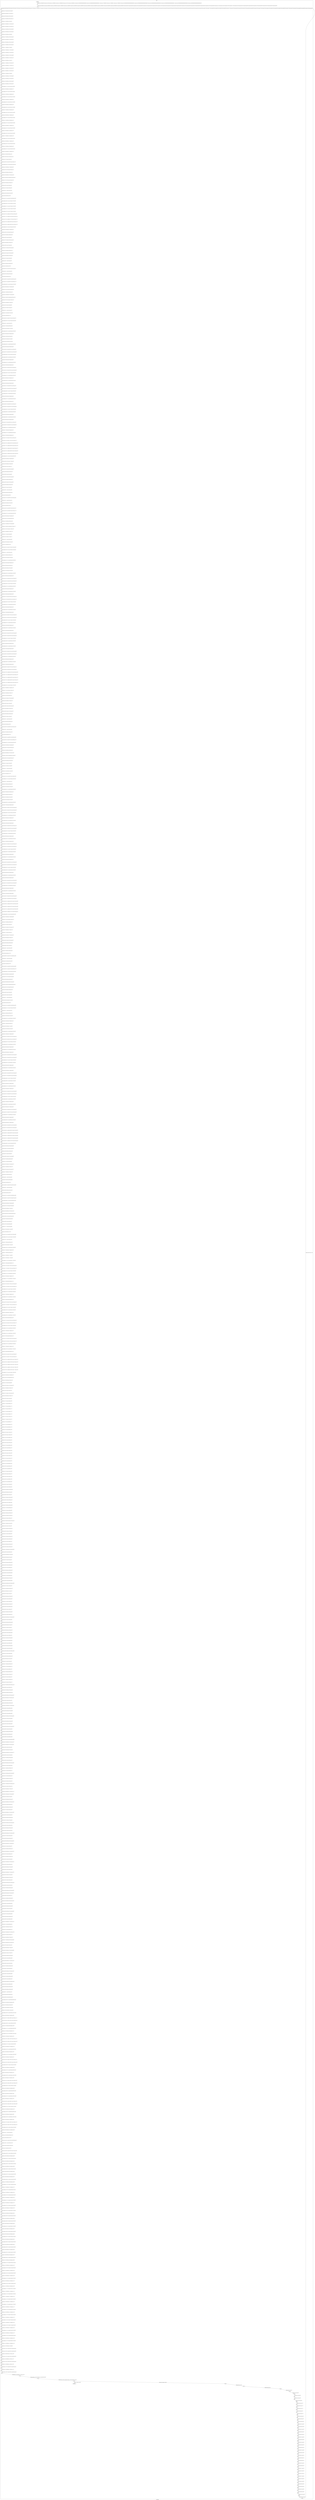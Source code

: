 digraph G {
label="Btor2XCFA";
subgraph cluster_0 {
label="main";
main_init[];
l1[];
l3[];
l4[];
l5[];
l6[];
l7[];
l8[];
l9[];
l10[];
l11[];
l12[];
l13[];
l14[];
l15[];
l16[];
l17[];
l18[];
l19[];
l20[];
l21[];
l22[];
l23[];
l24[];
l25[];
l26[];
l27[];
l28[];
l29[];
l30[];
l31[];
l32[];
l33[];
l34[];
l35[];
l36[];
l37[];
l38[];
l39[];
l40[];
l41[];
l42[];
l43[];
l44[];
l45[];
l46[];
l47[];
l48[];
l49[];
l50[];
l51[];
l52[];
l53[];
l54[];
l55[];
l56[];
l57[];
l58[];
l59[];
l60[];
l61[];
l62[];
l63[];
l64[];
l65[];
l66[];
l67[];
l68[];
l69[];
l70[];
l71[];
l72[];
l73[];
l74[];
l75[];
l76[];
l77[];
l78[];
l79[];
l80[];
l81[];
l82[];
l83[];
l84[];
l85[];
l86[];
l87[];
l88[];
l89[];
l90[];
l91[];
l92[];
l93[];
l94[];
l95[];
l96[];
l97[];
l98[];
l99[];
l100[];
l101[];
l102[];
l103[];
l104[];
l105[];
l106[];
l107[];
l108[];
l109[];
l110[];
l111[];
l112[];
l113[];
l114[];
l115[];
l116[];
l117[];
l118[];
l119[];
l120[];
l121[];
l122[];
l123[];
l124[];
l125[];
l126[];
l127[];
l128[];
l129[];
l130[];
l131[];
l132[];
l133[];
l134[];
l135[];
l136[];
l137[];
l138[];
l139[];
l140[];
l141[];
l142[];
l143[];
l144[];
l145[];
l146[];
l147[];
l148[];
l149[];
l150[];
l151[];
l152[];
l153[];
l154[];
l155[];
l156[];
l157[];
l158[];
l159[];
l160[];
l161[];
l162[];
l163[];
l164[];
l165[];
l166[];
l167[];
l168[];
l169[];
l170[];
l171[];
l172[];
l173[];
l174[];
l175[];
l176[];
l177[];
l178[];
l179[];
l180[];
l181[];
l182[];
l183[];
l184[];
l185[];
l186[];
l187[];
l188[];
l189[];
l190[];
l191[];
l192[];
l193[];
l194[];
l195[];
l196[];
l197[];
l198[];
l199[];
l200[];
l201[];
l202[];
l203[];
l204[];
l205[];
l206[];
l207[];
l208[];
l209[];
l210[];
l211[];
l212[];
l213[];
l214[];
l215[];
l216[];
l217[];
l218[];
l219[];
l220[];
l221[];
l222[];
l223[];
l224[];
l225[];
l226[];
l227[];
l228[];
l229[];
l230[];
l231[];
l232[];
l233[];
l234[];
l235[];
l236[];
l237[];
l238[];
l239[];
l240[];
l241[];
l242[];
l243[];
l244[];
l245[];
l246[];
l247[];
l248[];
l249[];
l250[];
l251[];
l252[];
l253[];
l254[];
l255[];
l256[];
l257[];
l258[];
l259[];
l260[];
l261[];
l262[];
l263[];
l264[];
l265[];
l266[];
l267[];
l268[];
l269[];
l270[];
l271[];
l272[];
l273[];
l274[];
l275[];
l276[];
l277[];
l278[];
l279[];
l280[];
l281[];
l282[];
l283[];
l284[];
l285[];
l286[];
l287[];
l288[];
l289[];
l290[];
l291[];
l292[];
l293[];
l294[];
l295[];
l296[];
l297[];
l298[];
l299[];
l300[];
l301[];
l302[];
l303[];
l304[];
l305[];
l306[];
l307[];
l308[];
l309[];
l310[];
l311[];
l312[];
l313[];
l314[];
l315[];
l316[];
l317[];
l318[];
l319[];
l320[];
l321[];
l322[];
l323[];
l324[];
l325[];
l326[];
l327[];
l328[];
l329[];
l330[];
l331[];
l332[];
l333[];
l334[];
l335[];
l336[];
l337[];
l338[];
l339[];
l340[];
l341[];
l342[];
l343[];
l344[];
l345[];
l346[];
l347[];
l348[];
l349[];
l350[];
l351[];
l352[];
l353[];
l354[];
l355[];
l356[];
l357[];
l358[];
l359[];
l360[];
l361[];
l362[];
l363[];
l364[];
l365[];
l366[];
l367[];
l368[];
l369[];
l370[];
l371[];
l372[];
l373[];
l374[];
l375[];
l376[];
l377[];
l378[];
l379[];
l380[];
l381[];
l382[];
l383[];
l384[];
l385[];
l386[];
l387[];
l388[];
l389[];
l390[];
l391[];
l392[];
l393[];
l394[];
l395[];
l396[];
l397[];
l398[];
l399[];
l400[];
l401[];
l402[];
l403[];
l404[];
l405[];
l406[];
l407[];
l408[];
l409[];
l410[];
l411[];
l412[];
l413[];
l414[];
l415[];
l416[];
l417[];
l418[];
l419[];
l420[];
l421[];
l422[];
l423[];
l424[];
l425[];
l426[];
l427[];
l428[];
l429[];
l430[];
l431[];
l432[];
l433[];
l434[];
l435[];
l436[];
l437[];
l438[];
l439[];
l440[];
l441[];
l442[];
l443[];
l444[];
l445[];
l446[];
l447[];
l448[];
l449[];
l450[];
l451[];
l452[];
l453[];
l454[];
l455[];
l456[];
l457[];
l458[];
l459[];
l460[];
l461[];
l462[];
l463[];
l464[];
l465[];
l466[];
l467[];
l468[];
l469[];
l470[];
l471[];
l472[];
l473[];
l474[];
l475[];
l476[];
l477[];
l478[];
l479[];
l480[];
l481[];
l482[];
l483[];
l484[];
l485[];
l486[];
l487[];
l488[];
l489[];
l490[];
l491[];
l492[];
l493[];
l494[];
l495[];
l496[];
l497[];
l498[];
l499[];
l500[];
l501[];
l502[];
l503[];
l504[];
l505[];
l506[];
l507[];
l508[];
l509[];
l510[];
l511[];
l512[];
l513[];
l514[];
l515[];
l516[];
l517[];
l518[];
l519[];
l520[];
l521[];
l522[];
l523[];
l524[];
l525[];
l526[];
l527[];
l528[];
l529[];
l530[];
l531[];
l532[];
l533[];
l534[];
l535[];
l536[];
l537[];
l538[];
l539[];
l540[];
l541[];
l542[];
l543[];
l544[];
l545[];
l546[];
l547[];
l548[];
l549[];
l550[];
l551[];
l552[];
l553[];
l554[];
l555[];
l556[];
l557[];
l558[];
l559[];
l560[];
l561[];
l562[];
l563[];
l564[];
l565[];
l566[];
l567[];
l568[];
l569[];
l570[];
l571[];
l572[];
l573[];
l574[];
l575[];
l576[];
l577[];
l578[];
l579[];
l580[];
l581[];
l582[];
l583[];
l584[];
l585[];
l586[];
l587[];
l588[];
l589[];
l590[];
l591[];
l592[];
l593[];
l594[];
l595[];
l596[];
l597[];
l598[];
l599[];
l600[];
l601[];
l602[];
l603[];
l604[];
l605[];
l606[];
l607[];
l608[];
l609[];
l610[];
l611[];
l612[];
l613[];
l614[];
l615[];
l616[];
l617[];
l618[];
l619[];
l620[];
l621[];
l622[];
l623[];
l624[];
l625[];
l626[];
l627[];
l628[];
l629[];
l630[];
l631[];
l632[];
l633[];
l634[];
l635[];
l636[];
l637[];
l638[];
l639[];
l640[];
l641[];
l642[];
l643[];
l644[];
l645[];
l646[];
l647[];
l648[];
l649[];
l650[];
l651[];
l652[];
l653[];
l654[];
l655[];
l656[];
l657[];
l658[];
l659[];
l660[];
l661[];
l662[];
l663[];
l664[];
l665[];
l666[];
l667[];
l668[];
l669[];
l670[];
l671[];
l672[];
l673[];
l674[];
l675[];
l676[];
l677[];
l678[];
l679[];
l680[];
l681[];
l682[];
l683[];
l684[];
l685[];
l686[];
l687[];
l688[];
l689[];
l690[];
l691[];
l692[];
l693[];
l694[];
l695[];
l696[];
l697[];
l698[];
l699[];
l700[];
l701[];
l702[];
l703[];
l704[];
l705[];
l706[];
l707[];
l708[];
l709[];
l710[];
l711[];
l712[];
l713[];
l714[];
l715[];
l716[];
l717[];
l718[];
l719[];
l720[];
l721[];
l722[];
l723[];
l724[];
l725[];
l726[];
l727[];
l728[];
l729[];
l730[];
l731[];
l732[];
l733[];
l734[];
l735[];
l736[];
l737[];
l738[];
l739[];
l740[];
l741[];
l742[];
l743[];
l744[];
l745[];
l746[];
l747[];
l748[];
l749[];
l750[];
l751[];
l752[];
l753[];
l754[];
l755[];
l756[];
l757[];
l758[];
l759[];
l760[];
l761[];
l762[];
l763[];
l764[];
l765[];
l766[];
l767[];
l768[];
l769[];
l770[];
l771[];
l772[];
l773[];
l774[];
l775[];
l776[];
l777[];
l778[];
l779[];
l780[];
l781[];
l782[];
l783[];
l784[];
l785[];
l786[];
l787[];
l788[];
l789[];
l790[];
l791[];
l792[];
l793[];
l794[];
l795[];
l796[];
l797[];
l798[];
l799[];
l800[];
l801[];
l802[];
l803[];
l804[];
l805[];
l806[];
l807[];
l808[];
l809[];
l810[];
l811[];
l812[];
l813[];
l814[];
l815[];
l816[];
l817[];
l818[];
l819[];
l820[];
l821[];
l822[];
l823[];
l824[];
l825[];
l826[];
l827[];
l828[];
l829[];
l830[];
l831[];
l832[];
l833[];
l834[];
l835[];
l836[];
l837[];
l838[];
l839[];
l840[];
l841[];
l842[];
l843[];
l844[];
l845[];
l846[];
l847[];
l848[];
l849[];
l850[];
l851[];
l852[];
l853[];
l854[];
l855[];
l856[];
l857[];
l858[];
l859[];
l860[];
l861[];
l862[];
l863[];
l864[];
l865[];
l866[];
l867[];
l868[];
l869[];
l870[];
l871[];
l872[];
l873[];
l874[];
l875[];
l876[];
l877[];
l878[];
l879[];
l880[];
l881[];
l882[];
l883[];
l884[];
l885[];
l886[];
l887[];
l888[];
l889[];
l890[];
l891[];
l892[];
l893[];
l894[];
l895[];
l896[];
l897[];
l898[];
l899[];
l900[];
l901[];
l902[];
l903[];
l904[];
l905[];
l906[];
l907[];
l908[];
l909[];
l910[];
l911[];
l912[];
l913[];
l914[];
l915[];
main_error[];
l916[];
l917[];
l918[];
l919[];
l920[];
l921[];
l922[];
l923[];
l924[];
l925[];
l926[];
l927[];
l928[];
l929[];
l930[];
l931[];
l932[];
l933[];
l934[];
l935[];
l936[];
l937[];
l938[];
l939[];
l940[];
l941[];
l942[];
l943[];
l944[];
l945[];
l946[];
l947[];
l948[];
l949[];
l950[];
l951[];
l952[];
l953[];
l954[];
l955[];
l956[];
l957[];
l958[];
l959[];
l960[];
main_init -> l1 [label="[(assign const_5 #b00000000),(assign const_32 #b0),(assign const_126 #b00000001),(assign const_129 #b00000000),(assign const_242 #b1),(assign const_248 #b00000101),(assign const_262 #b000000000000000000000000),(assign const_264 #b00000000000000000000000000000110),(assign const_270 #b00000010),(assign const_272 #b00000011),(assign const_274 #b00000100),(assign const_298 #b00000000000000000000000000000001),(assign const_325 #b00000000000000000000000000000000),(assign const_346 #b00000000000000000000000000000010),(assign const_354 #b00000000000000000000000000000011),(assign const_362 #b00000000000000000000000000000100),(assign const_369 #b00000000000000000000000000000101)] "];
l3 -> l4 [label="[(havoc input_156),(havoc input_158),(havoc input_160),(havoc input_162),(havoc input_164),(havoc input_166),(havoc input_168),(havoc input_170),(havoc input_172),(havoc input_174),(havoc input_176),(havoc input_178),(havoc input_180),(havoc input_182),(havoc input_184),(havoc input_186),(havoc input_188),(havoc input_190),(havoc input_192),(havoc input_194),(havoc input_196),(havoc input_198),(havoc input_200),(havoc input_202),(havoc input_204),(havoc input_206),(havoc input_208),(havoc input_210),(havoc input_212),(havoc input_214),(havoc input_216),(havoc input_218),(havoc input_220),(havoc input_222),(havoc input_224),(havoc input_226),(havoc input_228),(havoc input_230),(havoc input_232),(havoc input_234),(havoc input_236),(havoc input_238),(havoc input_240),(havoc input_244),(havoc input_246),(havoc input_254),(havoc input_259),(havoc input_286),(havoc input_290),(havoc input_293),(havoc input_296),(havoc input_312),(havoc input_317),(havoc input_386),(havoc input_390),(havoc input_393),(havoc input_396),(havoc input_411),(havoc input_416),(havoc input_480),(havoc input_484),(havoc input_487),(havoc input_490),(havoc input_505),(havoc input_510),(havoc input_574),(havoc input_578),(havoc input_581),(havoc input_584),(havoc input_599),(havoc input_604),(havoc input_668),(havoc input_672),(havoc input_675),(havoc input_678),(havoc input_693),(havoc input_698),(havoc input_762),(havoc input_766)] "];
l4 -> l5 [label="[(assign binary_97 (bvand state_33 (bvnot state_35)))] "];
l5 -> l6 [label="[(assign binary_98 (bvand binary_97 (bvnot state_37)))] "];
l6 -> l7 [label="[(assign binary_99 (bvand binary_98 (bvnot state_39)))] "];
l7 -> l8 [label="[(assign binary_100 (bvand binary_99 (bvnot state_41)))] "];
l8 -> l9 [label="[(assign binary_101 (bvand binary_100 state_43))] "];
l9 -> l10 [label="[(assign binary_102 (bvand binary_101 (bvnot state_45)))] "];
l10 -> l11 [label="[(assign binary_103 (bvand binary_102 (bvnot state_47)))] "];
l11 -> l12 [label="[(assign binary_104 (bvand binary_103 (bvnot state_49)))] "];
l12 -> l13 [label="[(assign binary_105 (bvand binary_104 (bvnot state_51)))] "];
l13 -> l14 [label="[(assign binary_106 (bvand binary_105 state_53))] "];
l14 -> l15 [label="[(assign binary_107 (bvand binary_106 (bvnot state_55)))] "];
l15 -> l16 [label="[(assign binary_108 (bvand binary_107 (bvnot state_57)))] "];
l16 -> l17 [label="[(assign binary_109 (bvand binary_108 (bvnot state_59)))] "];
l17 -> l18 [label="[(assign binary_110 (bvand binary_109 (bvnot state_61)))] "];
l18 -> l19 [label="[(assign binary_111 (bvand binary_110 state_63))] "];
l19 -> l20 [label="[(assign binary_112 (bvand binary_111 (bvnot state_65)))] "];
l20 -> l21 [label="[(assign binary_113 (bvand binary_112 (bvnot state_67)))] "];
l21 -> l22 [label="[(assign binary_114 (bvand binary_113 (bvnot state_69)))] "];
l22 -> l23 [label="[(assign binary_115 (bvand binary_114 (bvnot state_71)))] "];
l23 -> l24 [label="[(assign binary_116 (bvand binary_115 state_73))] "];
l24 -> l25 [label="[(assign binary_117 (bvand binary_116 (bvnot state_75)))] "];
l25 -> l26 [label="[(assign binary_118 (bvand binary_117 (bvnot state_77)))] "];
l26 -> l27 [label="[(assign binary_119 (bvand binary_118 (bvnot state_79)))] "];
l27 -> l28 [label="[(assign binary_120 (bvand binary_119 (bvnot state_81)))] "];
l28 -> l29 [label="[(assign binary_121 (bvand binary_120 state_83))] "];
l29 -> l30 [label="[(assign binary_122 (bvand binary_121 (bvnot state_85)))] "];
l30 -> l31 [label="[(assign binary_123 (bvand binary_122 (bvnot state_87)))] "];
l31 -> l32 [label="[(assign binary_124 (bvand binary_123 (bvnot state_89)))] "];
l32 -> l33 [label="[(assign binary_125 (bvand binary_124 (bvnot state_91)))] "];
l33 -> l34 [label="[(assign comparison_127 (ite (= const_126 state_6) #b1 #b0))] "];
l34 -> l35 [label="[(assign binary_128 (bvand binary_125 comparison_127))] "];
l35 -> l36 [label="[(assign comparison_130 (ite (= const_129 state_8) #b1 #b0))] "];
l36 -> l37 [label="[(assign binary_131 (bvand binary_128 comparison_130))] "];
l37 -> l38 [label="[(assign comparison_132 (ite (= const_129 state_10) #b1 #b0))] "];
l38 -> l39 [label="[(assign binary_133 (bvand binary_131 comparison_132))] "];
l39 -> l40 [label="[(assign comparison_134 (ite (= const_129 state_12) #b1 #b0))] "];
l40 -> l41 [label="[(assign binary_135 (bvand binary_133 comparison_134))] "];
l41 -> l42 [label="[(assign comparison_136 (ite (= const_129 state_14) #b1 #b0))] "];
l42 -> l43 [label="[(assign binary_137 (bvand binary_135 comparison_136))] "];
l43 -> l44 [label="[(assign comparison_138 (ite (= const_129 state_16) #b1 #b0))] "];
l44 -> l45 [label="[(assign binary_139 (bvand binary_137 comparison_138))] "];
l45 -> l46 [label="[(assign comparison_140 (ite (= const_129 state_18) #b1 #b0))] "];
l46 -> l47 [label="[(assign binary_141 (bvand binary_139 comparison_140))] "];
l47 -> l48 [label="[(assign comparison_142 (ite (= const_129 state_20) #b1 #b0))] "];
l48 -> l49 [label="[(assign binary_143 (bvand binary_141 comparison_142))] "];
l49 -> l50 [label="[(assign comparison_144 (ite (= const_129 state_22) #b1 #b0))] "];
l50 -> l51 [label="[(assign binary_145 (bvand binary_143 comparison_144))] "];
l51 -> l52 [label="[(assign comparison_146 (ite (= const_129 state_24) #b1 #b0))] "];
l52 -> l53 [label="[(assign binary_147 (bvand binary_145 comparison_146))] "];
l53 -> l54 [label="[(assign comparison_148 (ite (= const_129 state_26) #b1 #b0))] "];
l54 -> l55 [label="[(assign binary_149 (bvand binary_147 comparison_148))] "];
l55 -> l56 [label="[(assign comparison_150 (ite (= const_129 state_28) #b1 #b0))] "];
l56 -> l57 [label="[(assign binary_151 (bvand binary_149 comparison_150))] "];
l57 -> l58 [label="[(assign comparison_152 (ite (= const_129 state_30) #b1 #b0))] "];
l58 -> l59 [label="[(assign binary_153 (bvand binary_151 comparison_152))] "];
l59 -> l60 [label="[(assign binary_154 (bvand state_95 binary_153))] "];
l60 -> l61 [label="[(assign binary_245 (bvor input_182 (bvnot input_244)))] "];
l61 -> l62 [label="[(assign binary_247 (bvor input_184 input_244))] "];
l62 -> l63 [label="[(assign ternary_249 (ite (= input_244 #b1) input_168 input_170))] "];
l63 -> l64 [label="[(assign comparison_250 (ite (= const_248 ternary_249) #b1 #b0))] "];
l64 -> l65 [label="[(assign binary_251 (bvand binary_247 comparison_250))] "];
l65 -> l66 [label="[(assign binary_252 (bvor (bvnot input_246) binary_251))] "];
l66 -> l67 [label="[(assign binary_253 (bvand binary_245 binary_252))] "];
l67 -> l68 [label="[(assign binary_255 (bvand binary_247 (bvnot input_246)))] "];
l68 -> l69 [label="[(assign binary_256 (bvand (bvnot comparison_250) binary_255))] "];
l69 -> l70 [label="[(assign binary_257 (bvor (bvnot input_254) binary_256))] "];
l70 -> l71 [label="[(assign binary_258 (bvand binary_253 binary_257))] "];
l71 -> l72 [label="[(assign binary_260 (bvor input_186 input_246))] "];
l72 -> l73 [label="[(assign binary_261 (bvor binary_260 input_254))] "];
l73 -> l74 [label="[(assign binary_263 (++ const_262 ternary_249))] "];
l74 -> l75 [label="[(assign binary_265 (bvsrem binary_263 const_264))] "];
l75 -> l76 [label="[(assign slice_266 (extract binary_265 0 8))] "];
l76 -> l77 [label="[(assign ternary_267 (ite (= input_254 #b1) slice_266 ternary_249))] "];
l77 -> l78 [label="[(assign comparison_268 (ite (= const_129 ternary_267) #b1 #b0))] "];
l78 -> l79 [label="[(assign comparison_269 (ite (= const_126 ternary_267) #b1 #b0))] "];
l79 -> l80 [label="[(assign comparison_271 (ite (= const_270 ternary_267) #b1 #b0))] "];
l80 -> l81 [label="[(assign comparison_273 (ite (= const_272 ternary_267) #b1 #b0))] "];
l81 -> l82 [label="[(assign comparison_275 (ite (= const_274 ternary_267) #b1 #b0))] "];
l82 -> l83 [label="[(assign ternary_276 (ite (= comparison_275 #b1) input_164 input_166))] "];
l83 -> l84 [label="[(assign ternary_277 (ite (= comparison_273 #b1) input_162 ternary_276))] "];
l84 -> l85 [label="[(assign ternary_278 (ite (= comparison_271 #b1) input_160 ternary_277))] "];
l85 -> l86 [label="[(assign ternary_279 (ite (= comparison_269 #b1) input_158 ternary_278))] "];
l86 -> l87 [label="[(assign ternary_280 (ite (= comparison_268 #b1) input_156 ternary_279))] "];
l87 -> l88 [label="[(assign comparison_281 (ite (= const_126 ternary_280) #b1 #b0))] "];
l88 -> l89 [label="[(assign binary_282 (bvand binary_261 comparison_281))] "];
l89 -> l90 [label="[(assign binary_283 (bvor (bvnot input_259) binary_282))] "];
l90 -> l91 [label="[(assign binary_284 (bvand binary_258 binary_283))] "];
l91 -> l92 [label="[(assign binary_285 (bvor input_188 input_259))] "];
l92 -> l93 [label="[(assign binary_287 (bvor binary_285 (bvnot input_286)))] "];
l93 -> l94 [label="[(assign binary_288 (bvand binary_284 binary_287))] "];
l94 -> l95 [label="[(assign binary_289 (bvor input_190 input_286))] "];
l95 -> l96 [label="[(assign binary_291 (bvor binary_289 (bvnot input_290)))] "];
l96 -> l97 [label="[(assign binary_292 (bvand binary_288 binary_291))] "];
l97 -> l98 [label="[(assign binary_294 (bvor input_192 (bvnot input_293)))] "];
l98 -> l99 [label="[(assign binary_295 (bvand binary_292 binary_294))] "];
l99 -> l100 [label="[(assign binary_297 (bvor input_194 input_293))] "];
l100 -> l101 [label="[(assign binary_299 (++ const_262 input_168))] "];
l101 -> l102 [label="[(assign binary_300 (bvadd const_298 binary_299))] "];
l102 -> l103 [label="[(assign slice_301 (extract binary_300 0 8))] "];
l103 -> l104 [label="[(assign ternary_302 (ite (= input_244 #b1) slice_301 input_168))] "];
l104 -> l105 [label="[(assign binary_303 (++ const_262 ternary_302))] "];
l105 -> l106 [label="[(assign binary_304 (bvsub binary_303 const_264))] "];
l106 -> l107 [label="[(assign slice_305 (extract binary_304 0 8))] "];
l107 -> l108 [label="[(assign ternary_306 (ite (= input_246 #b1) slice_305 ternary_302))] "];
l108 -> l109 [label="[(assign ternary_307 (ite (= input_293 #b1) ternary_306 input_172))] "];
l109 -> l110 [label="[(assign comparison_308 (ite (= const_248 ternary_307) #b1 #b0))] "];
l110 -> l111 [label="[(assign binary_309 (bvand binary_297 comparison_308))] "];
l111 -> l112 [label="[(assign binary_310 (bvor (bvnot input_296) binary_309))] "];
l112 -> l113 [label="[(assign binary_311 (bvand binary_295 binary_310))] "];
l113 -> l114 [label="[(assign binary_313 (bvand binary_297 (bvnot input_296)))] "];
l114 -> l115 [label="[(assign binary_314 (bvand (bvnot comparison_308) binary_313))] "];
l115 -> l116 [label="[(assign binary_315 (bvor (bvnot input_312) binary_314))] "];
l116 -> l117 [label="[(assign binary_316 (bvand binary_311 binary_315))] "];
l117 -> l118 [label="[(assign binary_318 (bvor input_196 input_296))] "];
l118 -> l119 [label="[(assign binary_319 (bvor binary_318 input_312))] "];
l119 -> l120 [label="[(assign binary_320 (++ const_262 ternary_307))] "];
l120 -> l121 [label="[(assign binary_321 (bvsrem binary_320 const_264))] "];
l121 -> l122 [label="[(assign slice_322 (extract binary_321 0 8))] "];
l122 -> l123 [label="[(assign ternary_323 (ite (= input_312 #b1) slice_322 ternary_307))] "];
l123 -> l124 [label="[(assign comparison_324 (ite (= const_129 ternary_323) #b1 #b0))] "];
l124 -> l125 [label="[(assign binary_326 (++ const_262 ternary_267))] "];
l125 -> l126 [label="[(assign binary_327 (bvadd const_298 binary_326))] "];
l126 -> l127 [label="[(assign binary_328 (bvsrem binary_327 const_264))] "];
l127 -> l128 [label="[(assign comparison_329 (ite (= const_325 binary_328) #b1 #b0))] "];
l128 -> l129 [label="[(assign binary_330 (bvand input_290 comparison_329))] "];
l129 -> l130 [label="[(assign binary_331 (bvadd const_264 binary_326))] "];
l130 -> l131 [label="[(assign binary_332 (bvsub binary_331 const_298))] "];
l131 -> l132 [label="[(assign binary_333 (bvsrem binary_332 const_264))] "];
l132 -> l133 [label="[(assign comparison_334 (ite (= const_325 binary_333) #b1 #b0))] "];
l133 -> l134 [label="[(assign binary_335 (bvand input_286 comparison_334))] "];
l134 -> l135 [label="[(assign ternary_336 (ite (= binary_335 #b1) const_129 input_156))] "];
l135 -> l136 [label="[(assign ternary_337 (ite (= binary_330 #b1) const_126 ternary_336))] "];
l136 -> l137 [label="[(assign comparison_338 (ite (= const_126 ternary_323) #b1 #b0))] "];
l137 -> l138 [label="[(assign comparison_339 (ite (= const_298 binary_328) #b1 #b0))] "];
l138 -> l139 [label="[(assign binary_340 (bvand input_290 comparison_339))] "];
l139 -> l140 [label="[(assign comparison_341 (ite (= const_298 binary_333) #b1 #b0))] "];
l140 -> l141 [label="[(assign binary_342 (bvand input_286 comparison_341))] "];
l141 -> l142 [label="[(assign ternary_343 (ite (= binary_342 #b1) const_129 input_158))] "];
l142 -> l143 [label="[(assign ternary_344 (ite (= binary_340 #b1) const_126 ternary_343))] "];
l143 -> l144 [label="[(assign comparison_345 (ite (= const_270 ternary_323) #b1 #b0))] "];
l144 -> l145 [label="[(assign comparison_347 (ite (= const_346 binary_328) #b1 #b0))] "];
l145 -> l146 [label="[(assign binary_348 (bvand input_290 comparison_347))] "];
l146 -> l147 [label="[(assign comparison_349 (ite (= const_346 binary_333) #b1 #b0))] "];
l147 -> l148 [label="[(assign binary_350 (bvand input_286 comparison_349))] "];
l148 -> l149 [label="[(assign ternary_351 (ite (= binary_350 #b1) const_129 input_160))] "];
l149 -> l150 [label="[(assign ternary_352 (ite (= binary_348 #b1) const_126 ternary_351))] "];
l150 -> l151 [label="[(assign comparison_353 (ite (= const_272 ternary_323) #b1 #b0))] "];
l151 -> l152 [label="[(assign comparison_355 (ite (= const_354 binary_328) #b1 #b0))] "];
l152 -> l153 [label="[(assign binary_356 (bvand input_290 comparison_355))] "];
l153 -> l154 [label="[(assign comparison_357 (ite (= const_354 binary_333) #b1 #b0))] "];
l154 -> l155 [label="[(assign binary_358 (bvand input_286 comparison_357))] "];
l155 -> l156 [label="[(assign ternary_359 (ite (= binary_358 #b1) const_129 input_162))] "];
l156 -> l157 [label="[(assign ternary_360 (ite (= binary_356 #b1) const_126 ternary_359))] "];
l157 -> l158 [label="[(assign comparison_361 (ite (= const_274 ternary_323) #b1 #b0))] "];
l158 -> l159 [label="[(assign comparison_363 (ite (= const_362 binary_328) #b1 #b0))] "];
l159 -> l160 [label="[(assign binary_364 (bvand input_290 comparison_363))] "];
l160 -> l161 [label="[(assign comparison_365 (ite (= const_362 binary_333) #b1 #b0))] "];
l161 -> l162 [label="[(assign binary_366 (bvand input_286 comparison_365))] "];
l162 -> l163 [label="[(assign ternary_367 (ite (= binary_366 #b1) const_129 input_164))] "];
l163 -> l164 [label="[(assign ternary_368 (ite (= binary_364 #b1) const_126 ternary_367))] "];
l164 -> l165 [label="[(assign comparison_370 (ite (= const_369 binary_328) #b1 #b0))] "];
l165 -> l166 [label="[(assign binary_371 (bvand input_290 comparison_370))] "];
l166 -> l167 [label="[(assign comparison_372 (ite (= const_369 binary_333) #b1 #b0))] "];
l167 -> l168 [label="[(assign binary_373 (bvand input_286 comparison_372))] "];
l168 -> l169 [label="[(assign ternary_374 (ite (= binary_373 #b1) const_129 input_166))] "];
l169 -> l170 [label="[(assign ternary_375 (ite (= binary_371 #b1) const_126 ternary_374))] "];
l170 -> l171 [label="[(assign ternary_376 (ite (= comparison_361 #b1) ternary_368 ternary_375))] "];
l171 -> l172 [label="[(assign ternary_377 (ite (= comparison_353 #b1) ternary_360 ternary_376))] "];
l172 -> l173 [label="[(assign ternary_378 (ite (= comparison_345 #b1) ternary_352 ternary_377))] "];
l173 -> l174 [label="[(assign ternary_379 (ite (= comparison_338 #b1) ternary_344 ternary_378))] "];
l174 -> l175 [label="[(assign ternary_380 (ite (= comparison_324 #b1) ternary_337 ternary_379))] "];
l175 -> l176 [label="[(assign comparison_381 (ite (= const_126 ternary_380) #b1 #b0))] "];
l176 -> l177 [label="[(assign binary_382 (bvand binary_319 comparison_381))] "];
l177 -> l178 [label="[(assign binary_383 (bvor (bvnot input_317) binary_382))] "];
l178 -> l179 [label="[(assign binary_384 (bvand binary_316 binary_383))] "];
l179 -> l180 [label="[(assign binary_385 (bvor input_198 input_317))] "];
l180 -> l181 [label="[(assign binary_387 (bvor binary_385 (bvnot input_386)))] "];
l181 -> l182 [label="[(assign binary_388 (bvand binary_384 binary_387))] "];
l182 -> l183 [label="[(assign binary_389 (bvor input_200 input_386))] "];
l183 -> l184 [label="[(assign binary_391 (bvor binary_389 (bvnot input_390)))] "];
l184 -> l185 [label="[(assign binary_392 (bvand binary_388 binary_391))] "];
l185 -> l186 [label="[(assign binary_394 (bvor input_202 (bvnot input_393)))] "];
l186 -> l187 [label="[(assign binary_395 (bvand binary_392 binary_394))] "];
l187 -> l188 [label="[(assign binary_397 (bvor input_204 input_393))] "];
l188 -> l189 [label="[(assign binary_398 (++ const_262 ternary_306))] "];
l189 -> l190 [label="[(assign binary_399 (bvadd const_298 binary_398))] "];
l190 -> l191 [label="[(assign slice_400 (extract binary_399 0 8))] "];
l191 -> l192 [label="[(assign ternary_401 (ite (= input_293 #b1) slice_400 ternary_306))] "];
l192 -> l193 [label="[(assign binary_402 (++ const_262 ternary_401))] "];
l193 -> l194 [label="[(assign binary_403 (bvsub binary_402 const_264))] "];
l194 -> l195 [label="[(assign slice_404 (extract binary_403 0 8))] "];
l195 -> l196 [label="[(assign ternary_405 (ite (= input_296 #b1) slice_404 ternary_401))] "];
l196 -> l197 [label="[(assign ternary_406 (ite (= input_393 #b1) ternary_405 input_174))] "];
l197 -> l198 [label="[(assign comparison_407 (ite (= const_248 ternary_406) #b1 #b0))] "];
l198 -> l199 [label="[(assign binary_408 (bvand binary_397 comparison_407))] "];
l199 -> l200 [label="[(assign binary_409 (bvor (bvnot input_396) binary_408))] "];
l200 -> l201 [label="[(assign binary_410 (bvand binary_395 binary_409))] "];
l201 -> l202 [label="[(assign binary_412 (bvand binary_397 (bvnot input_396)))] "];
l202 -> l203 [label="[(assign binary_413 (bvand (bvnot comparison_407) binary_412))] "];
l203 -> l204 [label="[(assign binary_414 (bvor (bvnot input_411) binary_413))] "];
l204 -> l205 [label="[(assign binary_415 (bvand binary_410 binary_414))] "];
l205 -> l206 [label="[(assign binary_417 (bvor input_206 input_396))] "];
l206 -> l207 [label="[(assign binary_418 (bvor binary_417 input_411))] "];
l207 -> l208 [label="[(assign binary_419 (++ const_262 ternary_406))] "];
l208 -> l209 [label="[(assign binary_420 (bvsrem binary_419 const_264))] "];
l209 -> l210 [label="[(assign slice_421 (extract binary_420 0 8))] "];
l210 -> l211 [label="[(assign ternary_422 (ite (= input_411 #b1) slice_421 ternary_406))] "];
l211 -> l212 [label="[(assign comparison_423 (ite (= const_129 ternary_422) #b1 #b0))] "];
l212 -> l213 [label="[(assign binary_424 (++ const_262 ternary_323))] "];
l213 -> l214 [label="[(assign binary_425 (bvadd const_298 binary_424))] "];
l214 -> l215 [label="[(assign binary_426 (bvsrem binary_425 const_264))] "];
l215 -> l216 [label="[(assign comparison_427 (ite (= const_325 binary_426) #b1 #b0))] "];
l216 -> l217 [label="[(assign binary_428 (bvand input_390 comparison_427))] "];
l217 -> l218 [label="[(assign binary_429 (bvadd const_264 binary_424))] "];
l218 -> l219 [label="[(assign binary_430 (bvsub binary_429 const_298))] "];
l219 -> l220 [label="[(assign binary_431 (bvsrem binary_430 const_264))] "];
l220 -> l221 [label="[(assign comparison_432 (ite (= const_325 binary_431) #b1 #b0))] "];
l221 -> l222 [label="[(assign binary_433 (bvand input_386 comparison_432))] "];
l222 -> l223 [label="[(assign ternary_434 (ite (= binary_433 #b1) const_129 ternary_337))] "];
l223 -> l224 [label="[(assign ternary_435 (ite (= binary_428 #b1) const_126 ternary_434))] "];
l224 -> l225 [label="[(assign comparison_436 (ite (= const_126 ternary_422) #b1 #b0))] "];
l225 -> l226 [label="[(assign comparison_437 (ite (= const_298 binary_426) #b1 #b0))] "];
l226 -> l227 [label="[(assign binary_438 (bvand input_390 comparison_437))] "];
l227 -> l228 [label="[(assign comparison_439 (ite (= const_298 binary_431) #b1 #b0))] "];
l228 -> l229 [label="[(assign binary_440 (bvand input_386 comparison_439))] "];
l229 -> l230 [label="[(assign ternary_441 (ite (= binary_440 #b1) const_129 ternary_344))] "];
l230 -> l231 [label="[(assign ternary_442 (ite (= binary_438 #b1) const_126 ternary_441))] "];
l231 -> l232 [label="[(assign comparison_443 (ite (= const_270 ternary_422) #b1 #b0))] "];
l232 -> l233 [label="[(assign comparison_444 (ite (= const_346 binary_426) #b1 #b0))] "];
l233 -> l234 [label="[(assign binary_445 (bvand input_390 comparison_444))] "];
l234 -> l235 [label="[(assign comparison_446 (ite (= const_346 binary_431) #b1 #b0))] "];
l235 -> l236 [label="[(assign binary_447 (bvand input_386 comparison_446))] "];
l236 -> l237 [label="[(assign ternary_448 (ite (= binary_447 #b1) const_129 ternary_352))] "];
l237 -> l238 [label="[(assign ternary_449 (ite (= binary_445 #b1) const_126 ternary_448))] "];
l238 -> l239 [label="[(assign comparison_450 (ite (= const_272 ternary_422) #b1 #b0))] "];
l239 -> l240 [label="[(assign comparison_451 (ite (= const_354 binary_426) #b1 #b0))] "];
l240 -> l241 [label="[(assign binary_452 (bvand input_390 comparison_451))] "];
l241 -> l242 [label="[(assign comparison_453 (ite (= const_354 binary_431) #b1 #b0))] "];
l242 -> l243 [label="[(assign binary_454 (bvand input_386 comparison_453))] "];
l243 -> l244 [label="[(assign ternary_455 (ite (= binary_454 #b1) const_129 ternary_360))] "];
l244 -> l245 [label="[(assign ternary_456 (ite (= binary_452 #b1) const_126 ternary_455))] "];
l245 -> l246 [label="[(assign comparison_457 (ite (= const_274 ternary_422) #b1 #b0))] "];
l246 -> l247 [label="[(assign comparison_458 (ite (= const_362 binary_426) #b1 #b0))] "];
l247 -> l248 [label="[(assign binary_459 (bvand input_390 comparison_458))] "];
l248 -> l249 [label="[(assign comparison_460 (ite (= const_362 binary_431) #b1 #b0))] "];
l249 -> l250 [label="[(assign binary_461 (bvand input_386 comparison_460))] "];
l250 -> l251 [label="[(assign ternary_462 (ite (= binary_461 #b1) const_129 ternary_368))] "];
l251 -> l252 [label="[(assign ternary_463 (ite (= binary_459 #b1) const_126 ternary_462))] "];
l252 -> l253 [label="[(assign comparison_464 (ite (= const_369 binary_426) #b1 #b0))] "];
l253 -> l254 [label="[(assign binary_465 (bvand input_390 comparison_464))] "];
l254 -> l255 [label="[(assign comparison_466 (ite (= const_369 binary_431) #b1 #b0))] "];
l255 -> l256 [label="[(assign binary_467 (bvand input_386 comparison_466))] "];
l256 -> l257 [label="[(assign ternary_468 (ite (= binary_467 #b1) const_129 ternary_375))] "];
l257 -> l258 [label="[(assign ternary_469 (ite (= binary_465 #b1) const_126 ternary_468))] "];
l258 -> l259 [label="[(assign ternary_470 (ite (= comparison_457 #b1) ternary_463 ternary_469))] "];
l259 -> l260 [label="[(assign ternary_471 (ite (= comparison_450 #b1) ternary_456 ternary_470))] "];
l260 -> l261 [label="[(assign ternary_472 (ite (= comparison_443 #b1) ternary_449 ternary_471))] "];
l261 -> l262 [label="[(assign ternary_473 (ite (= comparison_436 #b1) ternary_442 ternary_472))] "];
l262 -> l263 [label="[(assign ternary_474 (ite (= comparison_423 #b1) ternary_435 ternary_473))] "];
l263 -> l264 [label="[(assign comparison_475 (ite (= const_126 ternary_474) #b1 #b0))] "];
l264 -> l265 [label="[(assign binary_476 (bvand binary_418 comparison_475))] "];
l265 -> l266 [label="[(assign binary_477 (bvor (bvnot input_416) binary_476))] "];
l266 -> l267 [label="[(assign binary_478 (bvand binary_415 binary_477))] "];
l267 -> l268 [label="[(assign binary_479 (bvor input_208 input_416))] "];
l268 -> l269 [label="[(assign binary_481 (bvor binary_479 (bvnot input_480)))] "];
l269 -> l270 [label="[(assign binary_482 (bvand binary_478 binary_481))] "];
l270 -> l271 [label="[(assign binary_483 (bvor input_210 input_480))] "];
l271 -> l272 [label="[(assign binary_485 (bvor binary_483 (bvnot input_484)))] "];
l272 -> l273 [label="[(assign binary_486 (bvand binary_482 binary_485))] "];
l273 -> l274 [label="[(assign binary_488 (bvor input_212 (bvnot input_487)))] "];
l274 -> l275 [label="[(assign binary_489 (bvand binary_486 binary_488))] "];
l275 -> l276 [label="[(assign binary_491 (bvor input_214 input_487))] "];
l276 -> l277 [label="[(assign binary_492 (++ const_262 ternary_405))] "];
l277 -> l278 [label="[(assign binary_493 (bvadd const_298 binary_492))] "];
l278 -> l279 [label="[(assign slice_494 (extract binary_493 0 8))] "];
l279 -> l280 [label="[(assign ternary_495 (ite (= input_393 #b1) slice_494 ternary_405))] "];
l280 -> l281 [label="[(assign binary_496 (++ const_262 ternary_495))] "];
l281 -> l282 [label="[(assign binary_497 (bvsub binary_496 const_264))] "];
l282 -> l283 [label="[(assign slice_498 (extract binary_497 0 8))] "];
l283 -> l284 [label="[(assign ternary_499 (ite (= input_396 #b1) slice_498 ternary_495))] "];
l284 -> l285 [label="[(assign ternary_500 (ite (= input_487 #b1) ternary_499 input_176))] "];
l285 -> l286 [label="[(assign comparison_501 (ite (= const_248 ternary_500) #b1 #b0))] "];
l286 -> l287 [label="[(assign binary_502 (bvand binary_491 comparison_501))] "];
l287 -> l288 [label="[(assign binary_503 (bvor (bvnot input_490) binary_502))] "];
l288 -> l289 [label="[(assign binary_504 (bvand binary_489 binary_503))] "];
l289 -> l290 [label="[(assign binary_506 (bvand binary_491 (bvnot input_490)))] "];
l290 -> l291 [label="[(assign binary_507 (bvand (bvnot comparison_501) binary_506))] "];
l291 -> l292 [label="[(assign binary_508 (bvor (bvnot input_505) binary_507))] "];
l292 -> l293 [label="[(assign binary_509 (bvand binary_504 binary_508))] "];
l293 -> l294 [label="[(assign binary_511 (bvor input_216 input_490))] "];
l294 -> l295 [label="[(assign binary_512 (bvor binary_511 input_505))] "];
l295 -> l296 [label="[(assign binary_513 (++ const_262 ternary_500))] "];
l296 -> l297 [label="[(assign binary_514 (bvsrem binary_513 const_264))] "];
l297 -> l298 [label="[(assign slice_515 (extract binary_514 0 8))] "];
l298 -> l299 [label="[(assign ternary_516 (ite (= input_505 #b1) slice_515 ternary_500))] "];
l299 -> l300 [label="[(assign comparison_517 (ite (= const_129 ternary_516) #b1 #b0))] "];
l300 -> l301 [label="[(assign binary_518 (++ const_262 ternary_422))] "];
l301 -> l302 [label="[(assign binary_519 (bvadd const_298 binary_518))] "];
l302 -> l303 [label="[(assign binary_520 (bvsrem binary_519 const_264))] "];
l303 -> l304 [label="[(assign comparison_521 (ite (= const_325 binary_520) #b1 #b0))] "];
l304 -> l305 [label="[(assign binary_522 (bvand input_484 comparison_521))] "];
l305 -> l306 [label="[(assign binary_523 (bvadd const_264 binary_518))] "];
l306 -> l307 [label="[(assign binary_524 (bvsub binary_523 const_298))] "];
l307 -> l308 [label="[(assign binary_525 (bvsrem binary_524 const_264))] "];
l308 -> l309 [label="[(assign comparison_526 (ite (= const_325 binary_525) #b1 #b0))] "];
l309 -> l310 [label="[(assign binary_527 (bvand input_480 comparison_526))] "];
l310 -> l311 [label="[(assign ternary_528 (ite (= binary_527 #b1) const_129 ternary_435))] "];
l311 -> l312 [label="[(assign ternary_529 (ite (= binary_522 #b1) const_126 ternary_528))] "];
l312 -> l313 [label="[(assign comparison_530 (ite (= const_126 ternary_516) #b1 #b0))] "];
l313 -> l314 [label="[(assign comparison_531 (ite (= const_298 binary_520) #b1 #b0))] "];
l314 -> l315 [label="[(assign binary_532 (bvand input_484 comparison_531))] "];
l315 -> l316 [label="[(assign comparison_533 (ite (= const_298 binary_525) #b1 #b0))] "];
l316 -> l317 [label="[(assign binary_534 (bvand input_480 comparison_533))] "];
l317 -> l318 [label="[(assign ternary_535 (ite (= binary_534 #b1) const_129 ternary_442))] "];
l318 -> l319 [label="[(assign ternary_536 (ite (= binary_532 #b1) const_126 ternary_535))] "];
l319 -> l320 [label="[(assign comparison_537 (ite (= const_270 ternary_516) #b1 #b0))] "];
l320 -> l321 [label="[(assign comparison_538 (ite (= const_346 binary_520) #b1 #b0))] "];
l321 -> l322 [label="[(assign binary_539 (bvand input_484 comparison_538))] "];
l322 -> l323 [label="[(assign comparison_540 (ite (= const_346 binary_525) #b1 #b0))] "];
l323 -> l324 [label="[(assign binary_541 (bvand input_480 comparison_540))] "];
l324 -> l325 [label="[(assign ternary_542 (ite (= binary_541 #b1) const_129 ternary_449))] "];
l325 -> l326 [label="[(assign ternary_543 (ite (= binary_539 #b1) const_126 ternary_542))] "];
l326 -> l327 [label="[(assign comparison_544 (ite (= const_272 ternary_516) #b1 #b0))] "];
l327 -> l328 [label="[(assign comparison_545 (ite (= const_354 binary_520) #b1 #b0))] "];
l328 -> l329 [label="[(assign binary_546 (bvand input_484 comparison_545))] "];
l329 -> l330 [label="[(assign comparison_547 (ite (= const_354 binary_525) #b1 #b0))] "];
l330 -> l331 [label="[(assign binary_548 (bvand input_480 comparison_547))] "];
l331 -> l332 [label="[(assign ternary_549 (ite (= binary_548 #b1) const_129 ternary_456))] "];
l332 -> l333 [label="[(assign ternary_550 (ite (= binary_546 #b1) const_126 ternary_549))] "];
l333 -> l334 [label="[(assign comparison_551 (ite (= const_274 ternary_516) #b1 #b0))] "];
l334 -> l335 [label="[(assign comparison_552 (ite (= const_362 binary_520) #b1 #b0))] "];
l335 -> l336 [label="[(assign binary_553 (bvand input_484 comparison_552))] "];
l336 -> l337 [label="[(assign comparison_554 (ite (= const_362 binary_525) #b1 #b0))] "];
l337 -> l338 [label="[(assign binary_555 (bvand input_480 comparison_554))] "];
l338 -> l339 [label="[(assign ternary_556 (ite (= binary_555 #b1) const_129 ternary_463))] "];
l339 -> l340 [label="[(assign ternary_557 (ite (= binary_553 #b1) const_126 ternary_556))] "];
l340 -> l341 [label="[(assign comparison_558 (ite (= const_369 binary_520) #b1 #b0))] "];
l341 -> l342 [label="[(assign binary_559 (bvand input_484 comparison_558))] "];
l342 -> l343 [label="[(assign comparison_560 (ite (= const_369 binary_525) #b1 #b0))] "];
l343 -> l344 [label="[(assign binary_561 (bvand input_480 comparison_560))] "];
l344 -> l345 [label="[(assign ternary_562 (ite (= binary_561 #b1) const_129 ternary_469))] "];
l345 -> l346 [label="[(assign ternary_563 (ite (= binary_559 #b1) const_126 ternary_562))] "];
l346 -> l347 [label="[(assign ternary_564 (ite (= comparison_551 #b1) ternary_557 ternary_563))] "];
l347 -> l348 [label="[(assign ternary_565 (ite (= comparison_544 #b1) ternary_550 ternary_564))] "];
l348 -> l349 [label="[(assign ternary_566 (ite (= comparison_537 #b1) ternary_543 ternary_565))] "];
l349 -> l350 [label="[(assign ternary_567 (ite (= comparison_530 #b1) ternary_536 ternary_566))] "];
l350 -> l351 [label="[(assign ternary_568 (ite (= comparison_517 #b1) ternary_529 ternary_567))] "];
l351 -> l352 [label="[(assign comparison_569 (ite (= const_126 ternary_568) #b1 #b0))] "];
l352 -> l353 [label="[(assign binary_570 (bvand binary_512 comparison_569))] "];
l353 -> l354 [label="[(assign binary_571 (bvor (bvnot input_510) binary_570))] "];
l354 -> l355 [label="[(assign binary_572 (bvand binary_509 binary_571))] "];
l355 -> l356 [label="[(assign binary_573 (bvor input_218 input_510))] "];
l356 -> l357 [label="[(assign binary_575 (bvor binary_573 (bvnot input_574)))] "];
l357 -> l358 [label="[(assign binary_576 (bvand binary_572 binary_575))] "];
l358 -> l359 [label="[(assign binary_577 (bvor input_220 input_574))] "];
l359 -> l360 [label="[(assign binary_579 (bvor binary_577 (bvnot input_578)))] "];
l360 -> l361 [label="[(assign binary_580 (bvand binary_576 binary_579))] "];
l361 -> l362 [label="[(assign binary_582 (bvor input_222 (bvnot input_581)))] "];
l362 -> l363 [label="[(assign binary_583 (bvand binary_580 binary_582))] "];
l363 -> l364 [label="[(assign binary_585 (bvor input_224 input_581))] "];
l364 -> l365 [label="[(assign binary_586 (++ const_262 ternary_499))] "];
l365 -> l366 [label="[(assign binary_587 (bvadd const_298 binary_586))] "];
l366 -> l367 [label="[(assign slice_588 (extract binary_587 0 8))] "];
l367 -> l368 [label="[(assign ternary_589 (ite (= input_487 #b1) slice_588 ternary_499))] "];
l368 -> l369 [label="[(assign binary_590 (++ const_262 ternary_589))] "];
l369 -> l370 [label="[(assign binary_591 (bvsub binary_590 const_264))] "];
l370 -> l371 [label="[(assign slice_592 (extract binary_591 0 8))] "];
l371 -> l372 [label="[(assign ternary_593 (ite (= input_490 #b1) slice_592 ternary_589))] "];
l372 -> l373 [label="[(assign ternary_594 (ite (= input_581 #b1) ternary_593 input_178))] "];
l373 -> l374 [label="[(assign comparison_595 (ite (= const_248 ternary_594) #b1 #b0))] "];
l374 -> l375 [label="[(assign binary_596 (bvand binary_585 comparison_595))] "];
l375 -> l376 [label="[(assign binary_597 (bvor (bvnot input_584) binary_596))] "];
l376 -> l377 [label="[(assign binary_598 (bvand binary_583 binary_597))] "];
l377 -> l378 [label="[(assign binary_600 (bvand binary_585 (bvnot input_584)))] "];
l378 -> l379 [label="[(assign binary_601 (bvand (bvnot comparison_595) binary_600))] "];
l379 -> l380 [label="[(assign binary_602 (bvor (bvnot input_599) binary_601))] "];
l380 -> l381 [label="[(assign binary_603 (bvand binary_598 binary_602))] "];
l381 -> l382 [label="[(assign binary_605 (bvor input_226 input_584))] "];
l382 -> l383 [label="[(assign binary_606 (bvor binary_605 input_599))] "];
l383 -> l384 [label="[(assign binary_607 (++ const_262 ternary_594))] "];
l384 -> l385 [label="[(assign binary_608 (bvsrem binary_607 const_264))] "];
l385 -> l386 [label="[(assign slice_609 (extract binary_608 0 8))] "];
l386 -> l387 [label="[(assign ternary_610 (ite (= input_599 #b1) slice_609 ternary_594))] "];
l387 -> l388 [label="[(assign comparison_611 (ite (= const_129 ternary_610) #b1 #b0))] "];
l388 -> l389 [label="[(assign binary_612 (++ const_262 ternary_516))] "];
l389 -> l390 [label="[(assign binary_613 (bvadd const_298 binary_612))] "];
l390 -> l391 [label="[(assign binary_614 (bvsrem binary_613 const_264))] "];
l391 -> l392 [label="[(assign comparison_615 (ite (= const_325 binary_614) #b1 #b0))] "];
l392 -> l393 [label="[(assign binary_616 (bvand input_578 comparison_615))] "];
l393 -> l394 [label="[(assign binary_617 (bvadd const_264 binary_612))] "];
l394 -> l395 [label="[(assign binary_618 (bvsub binary_617 const_298))] "];
l395 -> l396 [label="[(assign binary_619 (bvsrem binary_618 const_264))] "];
l396 -> l397 [label="[(assign comparison_620 (ite (= const_325 binary_619) #b1 #b0))] "];
l397 -> l398 [label="[(assign binary_621 (bvand input_574 comparison_620))] "];
l398 -> l399 [label="[(assign ternary_622 (ite (= binary_621 #b1) const_129 ternary_529))] "];
l399 -> l400 [label="[(assign ternary_623 (ite (= binary_616 #b1) const_126 ternary_622))] "];
l400 -> l401 [label="[(assign comparison_624 (ite (= const_126 ternary_610) #b1 #b0))] "];
l401 -> l402 [label="[(assign comparison_625 (ite (= const_298 binary_614) #b1 #b0))] "];
l402 -> l403 [label="[(assign binary_626 (bvand input_578 comparison_625))] "];
l403 -> l404 [label="[(assign comparison_627 (ite (= const_298 binary_619) #b1 #b0))] "];
l404 -> l405 [label="[(assign binary_628 (bvand input_574 comparison_627))] "];
l405 -> l406 [label="[(assign ternary_629 (ite (= binary_628 #b1) const_129 ternary_536))] "];
l406 -> l407 [label="[(assign ternary_630 (ite (= binary_626 #b1) const_126 ternary_629))] "];
l407 -> l408 [label="[(assign comparison_631 (ite (= const_270 ternary_610) #b1 #b0))] "];
l408 -> l409 [label="[(assign comparison_632 (ite (= const_346 binary_614) #b1 #b0))] "];
l409 -> l410 [label="[(assign binary_633 (bvand input_578 comparison_632))] "];
l410 -> l411 [label="[(assign comparison_634 (ite (= const_346 binary_619) #b1 #b0))] "];
l411 -> l412 [label="[(assign binary_635 (bvand input_574 comparison_634))] "];
l412 -> l413 [label="[(assign ternary_636 (ite (= binary_635 #b1) const_129 ternary_543))] "];
l413 -> l414 [label="[(assign ternary_637 (ite (= binary_633 #b1) const_126 ternary_636))] "];
l414 -> l415 [label="[(assign comparison_638 (ite (= const_272 ternary_610) #b1 #b0))] "];
l415 -> l416 [label="[(assign comparison_639 (ite (= const_354 binary_614) #b1 #b0))] "];
l416 -> l417 [label="[(assign binary_640 (bvand input_578 comparison_639))] "];
l417 -> l418 [label="[(assign comparison_641 (ite (= const_354 binary_619) #b1 #b0))] "];
l418 -> l419 [label="[(assign binary_642 (bvand input_574 comparison_641))] "];
l419 -> l420 [label="[(assign ternary_643 (ite (= binary_642 #b1) const_129 ternary_550))] "];
l420 -> l421 [label="[(assign ternary_644 (ite (= binary_640 #b1) const_126 ternary_643))] "];
l421 -> l422 [label="[(assign comparison_645 (ite (= const_274 ternary_610) #b1 #b0))] "];
l422 -> l423 [label="[(assign comparison_646 (ite (= const_362 binary_614) #b1 #b0))] "];
l423 -> l424 [label="[(assign binary_647 (bvand input_578 comparison_646))] "];
l424 -> l425 [label="[(assign comparison_648 (ite (= const_362 binary_619) #b1 #b0))] "];
l425 -> l426 [label="[(assign binary_649 (bvand input_574 comparison_648))] "];
l426 -> l427 [label="[(assign ternary_650 (ite (= binary_649 #b1) const_129 ternary_557))] "];
l427 -> l428 [label="[(assign ternary_651 (ite (= binary_647 #b1) const_126 ternary_650))] "];
l428 -> l429 [label="[(assign comparison_652 (ite (= const_369 binary_614) #b1 #b0))] "];
l429 -> l430 [label="[(assign binary_653 (bvand input_578 comparison_652))] "];
l430 -> l431 [label="[(assign comparison_654 (ite (= const_369 binary_619) #b1 #b0))] "];
l431 -> l432 [label="[(assign binary_655 (bvand input_574 comparison_654))] "];
l432 -> l433 [label="[(assign ternary_656 (ite (= binary_655 #b1) const_129 ternary_563))] "];
l433 -> l434 [label="[(assign ternary_657 (ite (= binary_653 #b1) const_126 ternary_656))] "];
l434 -> l435 [label="[(assign ternary_658 (ite (= comparison_645 #b1) ternary_651 ternary_657))] "];
l435 -> l436 [label="[(assign ternary_659 (ite (= comparison_638 #b1) ternary_644 ternary_658))] "];
l436 -> l437 [label="[(assign ternary_660 (ite (= comparison_631 #b1) ternary_637 ternary_659))] "];
l437 -> l438 [label="[(assign ternary_661 (ite (= comparison_624 #b1) ternary_630 ternary_660))] "];
l438 -> l439 [label="[(assign ternary_662 (ite (= comparison_611 #b1) ternary_623 ternary_661))] "];
l439 -> l440 [label="[(assign comparison_663 (ite (= const_126 ternary_662) #b1 #b0))] "];
l440 -> l441 [label="[(assign binary_664 (bvand binary_606 comparison_663))] "];
l441 -> l442 [label="[(assign binary_665 (bvor (bvnot input_604) binary_664))] "];
l442 -> l443 [label="[(assign binary_666 (bvand binary_603 binary_665))] "];
l443 -> l444 [label="[(assign binary_667 (bvor input_228 input_604))] "];
l444 -> l445 [label="[(assign binary_669 (bvor binary_667 (bvnot input_668)))] "];
l445 -> l446 [label="[(assign binary_670 (bvand binary_666 binary_669))] "];
l446 -> l447 [label="[(assign binary_671 (bvor input_230 input_668))] "];
l447 -> l448 [label="[(assign binary_673 (bvor binary_671 (bvnot input_672)))] "];
l448 -> l449 [label="[(assign binary_674 (bvand binary_670 binary_673))] "];
l449 -> l450 [label="[(assign binary_676 (bvor input_232 (bvnot input_675)))] "];
l450 -> l451 [label="[(assign binary_677 (bvand binary_674 binary_676))] "];
l451 -> l452 [label="[(assign binary_679 (bvor input_234 input_675))] "];
l452 -> l453 [label="[(assign binary_680 (++ const_262 ternary_593))] "];
l453 -> l454 [label="[(assign binary_681 (bvadd const_298 binary_680))] "];
l454 -> l455 [label="[(assign slice_682 (extract binary_681 0 8))] "];
l455 -> l456 [label="[(assign ternary_683 (ite (= input_581 #b1) slice_682 ternary_593))] "];
l456 -> l457 [label="[(assign binary_684 (++ const_262 ternary_683))] "];
l457 -> l458 [label="[(assign binary_685 (bvsub binary_684 const_264))] "];
l458 -> l459 [label="[(assign slice_686 (extract binary_685 0 8))] "];
l459 -> l460 [label="[(assign ternary_687 (ite (= input_584 #b1) slice_686 ternary_683))] "];
l460 -> l461 [label="[(assign ternary_688 (ite (= input_675 #b1) ternary_687 input_180))] "];
l461 -> l462 [label="[(assign comparison_689 (ite (= const_248 ternary_688) #b1 #b0))] "];
l462 -> l463 [label="[(assign binary_690 (bvand binary_679 comparison_689))] "];
l463 -> l464 [label="[(assign binary_691 (bvor (bvnot input_678) binary_690))] "];
l464 -> l465 [label="[(assign binary_692 (bvand binary_677 binary_691))] "];
l465 -> l466 [label="[(assign binary_694 (bvand binary_679 (bvnot input_678)))] "];
l466 -> l467 [label="[(assign binary_695 (bvand (bvnot comparison_689) binary_694))] "];
l467 -> l468 [label="[(assign binary_696 (bvor (bvnot input_693) binary_695))] "];
l468 -> l469 [label="[(assign binary_697 (bvand binary_692 binary_696))] "];
l469 -> l470 [label="[(assign binary_699 (bvor input_236 input_678))] "];
l470 -> l471 [label="[(assign binary_700 (bvor binary_699 input_693))] "];
l471 -> l472 [label="[(assign binary_701 (++ const_262 ternary_688))] "];
l472 -> l473 [label="[(assign binary_702 (bvsrem binary_701 const_264))] "];
l473 -> l474 [label="[(assign slice_703 (extract binary_702 0 8))] "];
l474 -> l475 [label="[(assign ternary_704 (ite (= input_693 #b1) slice_703 ternary_688))] "];
l475 -> l476 [label="[(assign comparison_705 (ite (= const_129 ternary_704) #b1 #b0))] "];
l476 -> l477 [label="[(assign binary_706 (++ const_262 ternary_610))] "];
l477 -> l478 [label="[(assign binary_707 (bvadd const_298 binary_706))] "];
l478 -> l479 [label="[(assign binary_708 (bvsrem binary_707 const_264))] "];
l479 -> l480 [label="[(assign comparison_709 (ite (= const_325 binary_708) #b1 #b0))] "];
l480 -> l481 [label="[(assign binary_710 (bvand input_672 comparison_709))] "];
l481 -> l482 [label="[(assign binary_711 (bvadd const_264 binary_706))] "];
l482 -> l483 [label="[(assign binary_712 (bvsub binary_711 const_298))] "];
l483 -> l484 [label="[(assign binary_713 (bvsrem binary_712 const_264))] "];
l484 -> l485 [label="[(assign comparison_714 (ite (= const_325 binary_713) #b1 #b0))] "];
l485 -> l486 [label="[(assign binary_715 (bvand input_668 comparison_714))] "];
l486 -> l487 [label="[(assign ternary_716 (ite (= binary_715 #b1) const_129 ternary_623))] "];
l487 -> l488 [label="[(assign ternary_717 (ite (= binary_710 #b1) const_126 ternary_716))] "];
l488 -> l489 [label="[(assign comparison_718 (ite (= const_126 ternary_704) #b1 #b0))] "];
l489 -> l490 [label="[(assign comparison_719 (ite (= const_298 binary_708) #b1 #b0))] "];
l490 -> l491 [label="[(assign binary_720 (bvand input_672 comparison_719))] "];
l491 -> l492 [label="[(assign comparison_721 (ite (= const_298 binary_713) #b1 #b0))] "];
l492 -> l493 [label="[(assign binary_722 (bvand input_668 comparison_721))] "];
l493 -> l494 [label="[(assign ternary_723 (ite (= binary_722 #b1) const_129 ternary_630))] "];
l494 -> l495 [label="[(assign ternary_724 (ite (= binary_720 #b1) const_126 ternary_723))] "];
l495 -> l496 [label="[(assign comparison_725 (ite (= const_270 ternary_704) #b1 #b0))] "];
l496 -> l497 [label="[(assign comparison_726 (ite (= const_346 binary_708) #b1 #b0))] "];
l497 -> l498 [label="[(assign binary_727 (bvand input_672 comparison_726))] "];
l498 -> l499 [label="[(assign comparison_728 (ite (= const_346 binary_713) #b1 #b0))] "];
l499 -> l500 [label="[(assign binary_729 (bvand input_668 comparison_728))] "];
l500 -> l501 [label="[(assign ternary_730 (ite (= binary_729 #b1) const_129 ternary_637))] "];
l501 -> l502 [label="[(assign ternary_731 (ite (= binary_727 #b1) const_126 ternary_730))] "];
l502 -> l503 [label="[(assign comparison_732 (ite (= const_272 ternary_704) #b1 #b0))] "];
l503 -> l504 [label="[(assign comparison_733 (ite (= const_354 binary_708) #b1 #b0))] "];
l504 -> l505 [label="[(assign binary_734 (bvand input_672 comparison_733))] "];
l505 -> l506 [label="[(assign comparison_735 (ite (= const_354 binary_713) #b1 #b0))] "];
l506 -> l507 [label="[(assign binary_736 (bvand input_668 comparison_735))] "];
l507 -> l508 [label="[(assign ternary_737 (ite (= binary_736 #b1) const_129 ternary_644))] "];
l508 -> l509 [label="[(assign ternary_738 (ite (= binary_734 #b1) const_126 ternary_737))] "];
l509 -> l510 [label="[(assign comparison_739 (ite (= const_274 ternary_704) #b1 #b0))] "];
l510 -> l511 [label="[(assign comparison_740 (ite (= const_362 binary_708) #b1 #b0))] "];
l511 -> l512 [label="[(assign binary_741 (bvand input_672 comparison_740))] "];
l512 -> l513 [label="[(assign comparison_742 (ite (= const_362 binary_713) #b1 #b0))] "];
l513 -> l514 [label="[(assign binary_743 (bvand input_668 comparison_742))] "];
l514 -> l515 [label="[(assign ternary_744 (ite (= binary_743 #b1) const_129 ternary_651))] "];
l515 -> l516 [label="[(assign ternary_745 (ite (= binary_741 #b1) const_126 ternary_744))] "];
l516 -> l517 [label="[(assign comparison_746 (ite (= const_369 binary_708) #b1 #b0))] "];
l517 -> l518 [label="[(assign binary_747 (bvand input_672 comparison_746))] "];
l518 -> l519 [label="[(assign comparison_748 (ite (= const_369 binary_713) #b1 #b0))] "];
l519 -> l520 [label="[(assign binary_749 (bvand input_668 comparison_748))] "];
l520 -> l521 [label="[(assign ternary_750 (ite (= binary_749 #b1) const_129 ternary_657))] "];
l521 -> l522 [label="[(assign ternary_751 (ite (= binary_747 #b1) const_126 ternary_750))] "];
l522 -> l523 [label="[(assign ternary_752 (ite (= comparison_739 #b1) ternary_745 ternary_751))] "];
l523 -> l524 [label="[(assign ternary_753 (ite (= comparison_732 #b1) ternary_738 ternary_752))] "];
l524 -> l525 [label="[(assign ternary_754 (ite (= comparison_725 #b1) ternary_731 ternary_753))] "];
l525 -> l526 [label="[(assign ternary_755 (ite (= comparison_718 #b1) ternary_724 ternary_754))] "];
l526 -> l527 [label="[(assign ternary_756 (ite (= comparison_705 #b1) ternary_717 ternary_755))] "];
l527 -> l528 [label="[(assign comparison_757 (ite (= const_126 ternary_756) #b1 #b0))] "];
l528 -> l529 [label="[(assign binary_758 (bvand binary_700 comparison_757))] "];
l529 -> l530 [label="[(assign binary_759 (bvor (bvnot input_698) binary_758))] "];
l530 -> l531 [label="[(assign binary_760 (bvand binary_697 binary_759))] "];
l531 -> l532 [label="[(assign binary_761 (bvor input_238 input_698))] "];
l532 -> l533 [label="[(assign binary_763 (bvor binary_761 (bvnot input_762)))] "];
l533 -> l534 [label="[(assign binary_764 (bvand binary_760 binary_763))] "];
l534 -> l535 [label="[(assign binary_765 (bvor input_240 input_762))] "];
l535 -> l536 [label="[(assign binary_767 (bvor binary_765 (bvnot input_766)))] "];
l536 -> l537 [label="[(assign binary_768 (bvand binary_764 binary_767))] "];
l537 -> l538 [label="[(assign binary_769 (bvor input_244 input_246))] "];
l538 -> l539 [label="[(assign binary_770 (bvor input_254 binary_769))] "];
l539 -> l540 [label="[(assign binary_771 (bvor input_259 binary_770))] "];
l540 -> l541 [label="[(assign binary_772 (bvor input_286 binary_771))] "];
l541 -> l542 [label="[(assign binary_773 (bvor input_290 binary_772))] "];
l542 -> l543 [label="[(assign binary_774 (bvor input_293 binary_773))] "];
l543 -> l544 [label="[(assign binary_775 (bvor input_296 binary_774))] "];
l544 -> l545 [label="[(assign binary_776 (bvor input_312 binary_775))] "];
l545 -> l546 [label="[(assign binary_777 (bvor input_317 binary_776))] "];
l546 -> l547 [label="[(assign binary_778 (bvor input_386 binary_777))] "];
l547 -> l548 [label="[(assign binary_779 (bvor input_390 binary_778))] "];
l548 -> l549 [label="[(assign binary_780 (bvor input_393 binary_779))] "];
l549 -> l550 [label="[(assign binary_781 (bvor input_396 binary_780))] "];
l550 -> l551 [label="[(assign binary_782 (bvor input_411 binary_781))] "];
l551 -> l552 [label="[(assign binary_783 (bvor input_416 binary_782))] "];
l552 -> l553 [label="[(assign binary_784 (bvor input_480 binary_783))] "];
l553 -> l554 [label="[(assign binary_785 (bvor input_484 binary_784))] "];
l554 -> l555 [label="[(assign binary_786 (bvor input_487 binary_785))] "];
l555 -> l556 [label="[(assign binary_787 (bvor input_490 binary_786))] "];
l556 -> l557 [label="[(assign binary_788 (bvor input_505 binary_787))] "];
l557 -> l558 [label="[(assign binary_789 (bvor input_510 binary_788))] "];
l558 -> l559 [label="[(assign binary_790 (bvor input_574 binary_789))] "];
l559 -> l560 [label="[(assign binary_791 (bvor input_578 binary_790))] "];
l560 -> l561 [label="[(assign binary_792 (bvor input_581 binary_791))] "];
l561 -> l562 [label="[(assign binary_793 (bvor input_584 binary_792))] "];
l562 -> l563 [label="[(assign binary_794 (bvor input_599 binary_793))] "];
l563 -> l564 [label="[(assign binary_795 (bvor input_604 binary_794))] "];
l564 -> l565 [label="[(assign binary_796 (bvor input_668 binary_795))] "];
l565 -> l566 [label="[(assign binary_797 (bvor input_672 binary_796))] "];
l566 -> l567 [label="[(assign binary_798 (bvor input_675 binary_797))] "];
l567 -> l568 [label="[(assign binary_799 (bvor input_678 binary_798))] "];
l568 -> l569 [label="[(assign binary_800 (bvor input_693 binary_799))] "];
l569 -> l570 [label="[(assign binary_801 (bvor input_698 binary_800))] "];
l570 -> l571 [label="[(assign binary_802 (bvor input_762 binary_801))] "];
l571 -> l572 [label="[(assign binary_803 (bvor input_766 binary_802))] "];
l572 -> l573 [label="[(assign binary_804 (bvand binary_768 binary_803))] "];
l573 -> l574 [label="[(assign binary_805 (bvand input_182 input_184))] "];
l574 -> l575 [label="[(assign binary_806 (bvor input_182 input_184))] "];
l575 -> l576 [label="[(assign binary_807 (bvand input_186 binary_806))] "];
l576 -> l577 [label="[(assign binary_808 (bvor binary_805 binary_807))] "];
l577 -> l578 [label="[(assign binary_809 (bvor input_186 binary_806))] "];
l578 -> l579 [label="[(assign binary_810 (bvand input_188 binary_809))] "];
l579 -> l580 [label="[(assign binary_811 (bvor binary_808 binary_810))] "];
l580 -> l581 [label="[(assign binary_812 (bvor input_188 binary_809))] "];
l581 -> l582 [label="[(assign binary_813 (bvand input_190 binary_812))] "];
l582 -> l583 [label="[(assign binary_814 (bvor binary_811 binary_813))] "];
l583 -> l584 [label="[(assign binary_815 (bvor input_190 binary_812))] "];
l584 -> l585 [label="[(assign binary_816 (bvand (bvnot binary_814) binary_815))] "];
l585 -> l586 [label="[(assign binary_817 (bvand input_192 input_194))] "];
l586 -> l587 [label="[(assign binary_818 (bvor input_192 input_194))] "];
l587 -> l588 [label="[(assign binary_819 (bvand input_196 binary_818))] "];
l588 -> l589 [label="[(assign binary_820 (bvor binary_817 binary_819))] "];
l589 -> l590 [label="[(assign binary_821 (bvor input_196 binary_818))] "];
l590 -> l591 [label="[(assign binary_822 (bvand input_198 binary_821))] "];
l591 -> l592 [label="[(assign binary_823 (bvor binary_820 binary_822))] "];
l592 -> l593 [label="[(assign binary_824 (bvor input_198 binary_821))] "];
l593 -> l594 [label="[(assign binary_825 (bvand input_200 binary_824))] "];
l594 -> l595 [label="[(assign binary_826 (bvor binary_823 binary_825))] "];
l595 -> l596 [label="[(assign binary_827 (bvand binary_816 (bvnot binary_826)))] "];
l596 -> l597 [label="[(assign binary_828 (bvor input_200 binary_824))] "];
l597 -> l598 [label="[(assign binary_829 (bvand binary_827 binary_828))] "];
l598 -> l599 [label="[(assign binary_830 (bvand input_202 input_204))] "];
l599 -> l600 [label="[(assign binary_831 (bvor input_202 input_204))] "];
l600 -> l601 [label="[(assign binary_832 (bvand input_206 binary_831))] "];
l601 -> l602 [label="[(assign binary_833 (bvor binary_830 binary_832))] "];
l602 -> l603 [label="[(assign binary_834 (bvor input_206 binary_831))] "];
l603 -> l604 [label="[(assign binary_835 (bvand input_208 binary_834))] "];
l604 -> l605 [label="[(assign binary_836 (bvor binary_833 binary_835))] "];
l605 -> l606 [label="[(assign binary_837 (bvor input_208 binary_834))] "];
l606 -> l607 [label="[(assign binary_838 (bvand input_210 binary_837))] "];
l607 -> l608 [label="[(assign binary_839 (bvor binary_836 binary_838))] "];
l608 -> l609 [label="[(assign binary_840 (bvand binary_829 (bvnot binary_839)))] "];
l609 -> l610 [label="[(assign binary_841 (bvor input_210 binary_837))] "];
l610 -> l611 [label="[(assign binary_842 (bvand binary_840 binary_841))] "];
l611 -> l612 [label="[(assign binary_843 (bvand input_212 input_214))] "];
l612 -> l613 [label="[(assign binary_844 (bvor input_212 input_214))] "];
l613 -> l614 [label="[(assign binary_845 (bvand input_216 binary_844))] "];
l614 -> l615 [label="[(assign binary_846 (bvor binary_843 binary_845))] "];
l615 -> l616 [label="[(assign binary_847 (bvor input_216 binary_844))] "];
l616 -> l617 [label="[(assign binary_848 (bvand input_218 binary_847))] "];
l617 -> l618 [label="[(assign binary_849 (bvor binary_846 binary_848))] "];
l618 -> l619 [label="[(assign binary_850 (bvor input_218 binary_847))] "];
l619 -> l620 [label="[(assign binary_851 (bvand input_220 binary_850))] "];
l620 -> l621 [label="[(assign binary_852 (bvor binary_849 binary_851))] "];
l621 -> l622 [label="[(assign binary_853 (bvand binary_842 (bvnot binary_852)))] "];
l622 -> l623 [label="[(assign binary_854 (bvor input_220 binary_850))] "];
l623 -> l624 [label="[(assign binary_855 (bvand binary_853 binary_854))] "];
l624 -> l625 [label="[(assign binary_856 (bvand input_222 input_224))] "];
l625 -> l626 [label="[(assign binary_857 (bvor input_222 input_224))] "];
l626 -> l627 [label="[(assign binary_858 (bvand input_226 binary_857))] "];
l627 -> l628 [label="[(assign binary_859 (bvor binary_856 binary_858))] "];
l628 -> l629 [label="[(assign binary_860 (bvor input_226 binary_857))] "];
l629 -> l630 [label="[(assign binary_861 (bvand input_228 binary_860))] "];
l630 -> l631 [label="[(assign binary_862 (bvor binary_859 binary_861))] "];
l631 -> l632 [label="[(assign binary_863 (bvor input_228 binary_860))] "];
l632 -> l633 [label="[(assign binary_864 (bvand input_230 binary_863))] "];
l633 -> l634 [label="[(assign binary_865 (bvor binary_862 binary_864))] "];
l634 -> l635 [label="[(assign binary_866 (bvand binary_855 (bvnot binary_865)))] "];
l635 -> l636 [label="[(assign binary_867 (bvor input_230 binary_863))] "];
l636 -> l637 [label="[(assign binary_868 (bvand binary_866 binary_867))] "];
l637 -> l638 [label="[(assign binary_869 (bvand input_232 input_234))] "];
l638 -> l639 [label="[(assign binary_870 (bvor input_232 input_234))] "];
l639 -> l640 [label="[(assign binary_871 (bvand input_236 binary_870))] "];
l640 -> l641 [label="[(assign binary_872 (bvor binary_869 binary_871))] "];
l641 -> l642 [label="[(assign binary_873 (bvor input_236 binary_870))] "];
l642 -> l643 [label="[(assign binary_874 (bvand input_238 binary_873))] "];
l643 -> l644 [label="[(assign binary_875 (bvor binary_872 binary_874))] "];
l644 -> l645 [label="[(assign binary_876 (bvor input_238 binary_873))] "];
l645 -> l646 [label="[(assign binary_877 (bvand input_240 binary_876))] "];
l646 -> l647 [label="[(assign binary_878 (bvor binary_875 binary_877))] "];
l647 -> l648 [label="[(assign binary_879 (bvand binary_868 (bvnot binary_878)))] "];
l648 -> l649 [label="[(assign binary_880 (bvor input_240 binary_876))] "];
l649 -> l650 [label="[(assign binary_881 (bvand binary_879 binary_880))] "];
l650 -> l651 [label="[(assign binary_882 (bvand binary_804 binary_881))] "];
l651 -> l652 [label="[(assign binary_883 (bvand binary_255 (bvnot input_254)))] "];
l652 -> l653 [label="[(assign binary_884 (bvand input_182 (bvnot input_244)))] "];
l653 -> l654 [label="[(assign binary_885 (bvor binary_884 input_290))] "];
l654 -> l655 [label="[(assign binary_886 (bvand binary_883 binary_885))] "];
l655 -> l656 [label="[(assign binary_887 (bvand binary_261 (bvnot input_259)))] "];
l656 -> l657 [label="[(assign binary_888 (bvor binary_883 binary_885))] "];
l657 -> l658 [label="[(assign binary_889 (bvand binary_887 binary_888))] "];
l658 -> l659 [label="[(assign binary_890 (bvor binary_886 binary_889))] "];
l659 -> l660 [label="[(assign binary_891 (bvand binary_285 (bvnot input_286)))] "];
l660 -> l661 [label="[(assign binary_892 (bvor binary_887 binary_888))] "];
l661 -> l662 [label="[(assign binary_893 (bvand binary_891 binary_892))] "];
l662 -> l663 [label="[(assign binary_894 (bvor binary_890 binary_893))] "];
l663 -> l664 [label="[(assign binary_895 (bvand binary_289 (bvnot input_290)))] "];
l664 -> l665 [label="[(assign binary_896 (bvor binary_891 binary_892))] "];
l665 -> l666 [label="[(assign binary_897 (bvand binary_895 binary_896))] "];
l666 -> l667 [label="[(assign binary_898 (bvor binary_894 binary_897))] "];
l667 -> l668 [label="[(assign binary_899 (bvor binary_895 binary_896))] "];
l668 -> l669 [label="[(assign binary_900 (bvand (bvnot binary_898) binary_899))] "];
l669 -> l670 [label="[(assign binary_901 (bvand binary_313 (bvnot input_312)))] "];
l670 -> l671 [label="[(assign binary_902 (bvand input_192 (bvnot input_293)))] "];
l671 -> l672 [label="[(assign binary_903 (bvor binary_902 input_390))] "];
l672 -> l673 [label="[(assign binary_904 (bvand binary_901 binary_903))] "];
l673 -> l674 [label="[(assign binary_905 (bvand binary_319 (bvnot input_317)))] "];
l674 -> l675 [label="[(assign binary_906 (bvor binary_901 binary_903))] "];
l675 -> l676 [label="[(assign binary_907 (bvand binary_905 binary_906))] "];
l676 -> l677 [label="[(assign binary_908 (bvor binary_904 binary_907))] "];
l677 -> l678 [label="[(assign binary_909 (bvand binary_385 (bvnot input_386)))] "];
l678 -> l679 [label="[(assign binary_910 (bvor binary_905 binary_906))] "];
l679 -> l680 [label="[(assign binary_911 (bvand binary_909 binary_910))] "];
l680 -> l681 [label="[(assign binary_912 (bvor binary_908 binary_911))] "];
l681 -> l682 [label="[(assign binary_913 (bvand binary_389 (bvnot input_390)))] "];
l682 -> l683 [label="[(assign binary_914 (bvor binary_909 binary_910))] "];
l683 -> l684 [label="[(assign binary_915 (bvand binary_913 binary_914))] "];
l684 -> l685 [label="[(assign binary_916 (bvor binary_912 binary_915))] "];
l685 -> l686 [label="[(assign binary_917 (bvand binary_900 (bvnot binary_916)))] "];
l686 -> l687 [label="[(assign binary_918 (bvor binary_913 binary_914))] "];
l687 -> l688 [label="[(assign binary_919 (bvand binary_917 binary_918))] "];
l688 -> l689 [label="[(assign binary_920 (bvand binary_412 (bvnot input_411)))] "];
l689 -> l690 [label="[(assign binary_921 (bvand input_202 (bvnot input_393)))] "];
l690 -> l691 [label="[(assign binary_922 (bvor binary_921 input_484))] "];
l691 -> l692 [label="[(assign binary_923 (bvand binary_920 binary_922))] "];
l692 -> l693 [label="[(assign binary_924 (bvand binary_418 (bvnot input_416)))] "];
l693 -> l694 [label="[(assign binary_925 (bvor binary_920 binary_922))] "];
l694 -> l695 [label="[(assign binary_926 (bvand binary_924 binary_925))] "];
l695 -> l696 [label="[(assign binary_927 (bvor binary_923 binary_926))] "];
l696 -> l697 [label="[(assign binary_928 (bvand binary_479 (bvnot input_480)))] "];
l697 -> l698 [label="[(assign binary_929 (bvor binary_924 binary_925))] "];
l698 -> l699 [label="[(assign binary_930 (bvand binary_928 binary_929))] "];
l699 -> l700 [label="[(assign binary_931 (bvor binary_927 binary_930))] "];
l700 -> l701 [label="[(assign binary_932 (bvand binary_483 (bvnot input_484)))] "];
l701 -> l702 [label="[(assign binary_933 (bvor binary_928 binary_929))] "];
l702 -> l703 [label="[(assign binary_934 (bvand binary_932 binary_933))] "];
l703 -> l704 [label="[(assign binary_935 (bvor binary_931 binary_934))] "];
l704 -> l705 [label="[(assign binary_936 (bvand binary_919 (bvnot binary_935)))] "];
l705 -> l706 [label="[(assign binary_937 (bvor binary_932 binary_933))] "];
l706 -> l707 [label="[(assign binary_938 (bvand binary_936 binary_937))] "];
l707 -> l708 [label="[(assign binary_939 (bvand binary_506 (bvnot input_505)))] "];
l708 -> l709 [label="[(assign binary_940 (bvand input_212 (bvnot input_487)))] "];
l709 -> l710 [label="[(assign binary_941 (bvor binary_940 input_578))] "];
l710 -> l711 [label="[(assign binary_942 (bvand binary_939 binary_941))] "];
l711 -> l712 [label="[(assign binary_943 (bvand binary_512 (bvnot input_510)))] "];
l712 -> l713 [label="[(assign binary_944 (bvor binary_939 binary_941))] "];
l713 -> l714 [label="[(assign binary_945 (bvand binary_943 binary_944))] "];
l714 -> l715 [label="[(assign binary_946 (bvor binary_942 binary_945))] "];
l715 -> l716 [label="[(assign binary_947 (bvand binary_573 (bvnot input_574)))] "];
l716 -> l717 [label="[(assign binary_948 (bvor binary_943 binary_944))] "];
l717 -> l718 [label="[(assign binary_949 (bvand binary_947 binary_948))] "];
l718 -> l719 [label="[(assign binary_950 (bvor binary_946 binary_949))] "];
l719 -> l720 [label="[(assign binary_951 (bvand binary_577 (bvnot input_578)))] "];
l720 -> l721 [label="[(assign binary_952 (bvor binary_947 binary_948))] "];
l721 -> l722 [label="[(assign binary_953 (bvand binary_951 binary_952))] "];
l722 -> l723 [label="[(assign binary_954 (bvor binary_950 binary_953))] "];
l723 -> l724 [label="[(assign binary_955 (bvand binary_938 (bvnot binary_954)))] "];
l724 -> l725 [label="[(assign binary_956 (bvor binary_951 binary_952))] "];
l725 -> l726 [label="[(assign binary_957 (bvand binary_955 binary_956))] "];
l726 -> l727 [label="[(assign binary_958 (bvand binary_600 (bvnot input_599)))] "];
l727 -> l728 [label="[(assign binary_959 (bvand input_222 (bvnot input_581)))] "];
l728 -> l729 [label="[(assign binary_960 (bvor binary_959 input_672))] "];
l729 -> l730 [label="[(assign binary_961 (bvand binary_958 binary_960))] "];
l730 -> l731 [label="[(assign binary_962 (bvand binary_606 (bvnot input_604)))] "];
l731 -> l732 [label="[(assign binary_963 (bvor binary_958 binary_960))] "];
l732 -> l733 [label="[(assign binary_964 (bvand binary_962 binary_963))] "];
l733 -> l734 [label="[(assign binary_965 (bvor binary_961 binary_964))] "];
l734 -> l735 [label="[(assign binary_966 (bvand binary_667 (bvnot input_668)))] "];
l735 -> l736 [label="[(assign binary_967 (bvor binary_962 binary_963))] "];
l736 -> l737 [label="[(assign binary_968 (bvand binary_966 binary_967))] "];
l737 -> l738 [label="[(assign binary_969 (bvor binary_965 binary_968))] "];
l738 -> l739 [label="[(assign binary_970 (bvand binary_671 (bvnot input_672)))] "];
l739 -> l740 [label="[(assign binary_971 (bvor binary_966 binary_967))] "];
l740 -> l741 [label="[(assign binary_972 (bvand binary_970 binary_971))] "];
l741 -> l742 [label="[(assign binary_973 (bvor binary_969 binary_972))] "];
l742 -> l743 [label="[(assign binary_974 (bvand binary_957 (bvnot binary_973)))] "];
l743 -> l744 [label="[(assign binary_975 (bvor binary_970 binary_971))] "];
l744 -> l745 [label="[(assign binary_976 (bvand binary_974 binary_975))] "];
l745 -> l746 [label="[(assign binary_977 (bvand binary_694 (bvnot input_693)))] "];
l746 -> l747 [label="[(assign binary_978 (bvand input_232 (bvnot input_675)))] "];
l747 -> l748 [label="[(assign binary_979 (bvor binary_978 input_766))] "];
l748 -> l749 [label="[(assign binary_980 (bvand binary_977 binary_979))] "];
l749 -> l750 [label="[(assign binary_981 (bvand binary_700 (bvnot input_698)))] "];
l750 -> l751 [label="[(assign binary_982 (bvor binary_977 binary_979))] "];
l751 -> l752 [label="[(assign binary_983 (bvand binary_981 binary_982))] "];
l752 -> l753 [label="[(assign binary_984 (bvor binary_980 binary_983))] "];
l753 -> l754 [label="[(assign binary_985 (bvand binary_761 (bvnot input_762)))] "];
l754 -> l755 [label="[(assign binary_986 (bvor binary_981 binary_982))] "];
l755 -> l756 [label="[(assign binary_987 (bvand binary_985 binary_986))] "];
l756 -> l757 [label="[(assign binary_988 (bvor binary_984 binary_987))] "];
l757 -> l758 [label="[(assign binary_989 (bvand binary_765 (bvnot input_766)))] "];
l758 -> l759 [label="[(assign binary_990 (bvor binary_985 binary_986))] "];
l759 -> l760 [label="[(assign binary_991 (bvand binary_989 binary_990))] "];
l760 -> l761 [label="[(assign binary_992 (bvor binary_988 binary_991))] "];
l761 -> l762 [label="[(assign binary_993 (bvand binary_976 (bvnot binary_992)))] "];
l762 -> l763 [label="[(assign binary_994 (bvor binary_989 binary_990))] "];
l763 -> l764 [label="[(assign binary_995 (bvand binary_993 binary_994))] "];
l764 -> l765 [label="[(assign binary_996 (bvand binary_882 binary_995))] "];
l765 -> l766 [label="[(assign binary_997 (++ const_262 ternary_704))] "];
l766 -> l767 [label="[(assign binary_998 (bvadd const_298 binary_997))] "];
l767 -> l768 [label="[(assign binary_999 (bvsrem binary_998 const_264))] "];
l768 -> l769 [label="[(assign comparison_1000 (ite (= const_325 binary_999) #b1 #b0))] "];
l769 -> l770 [label="[(assign binary_1001 (bvand input_766 comparison_1000))] "];
l770 -> l771 [label="[(assign binary_1002 (bvadd const_264 binary_997))] "];
l771 -> l772 [label="[(assign binary_1003 (bvsub binary_1002 const_298))] "];
l772 -> l773 [label="[(assign binary_1004 (bvsrem binary_1003 const_264))] "];
l773 -> l774 [label="[(assign comparison_1005 (ite (= const_325 binary_1004) #b1 #b0))] "];
l774 -> l775 [label="[(assign binary_1006 (bvand input_762 comparison_1005))] "];
l775 -> l776 [label="[(assign ternary_1007 (ite (= binary_1006 #b1) const_129 ternary_717))] "];
l776 -> l777 [label="[(assign ternary_1008 (ite (= binary_1001 #b1) const_126 ternary_1007))] "];
l777 -> l778 [label="[(assign comparison_1009 (ite (= ternary_1008 state_6) #b1 #b0))] "];
l778 -> l779 [label="[(assign binary_1010 (bvand binary_996 comparison_1009))] "];
l779 -> l780 [label="[(assign comparison_1011 (ite (= const_298 binary_999) #b1 #b0))] "];
l780 -> l781 [label="[(assign binary_1012 (bvand input_766 comparison_1011))] "];
l781 -> l782 [label="[(assign comparison_1013 (ite (= const_298 binary_1004) #b1 #b0))] "];
l782 -> l783 [label="[(assign binary_1014 (bvand input_762 comparison_1013))] "];
l783 -> l784 [label="[(assign ternary_1015 (ite (= binary_1014 #b1) const_129 ternary_724))] "];
l784 -> l785 [label="[(assign ternary_1016 (ite (= binary_1012 #b1) const_126 ternary_1015))] "];
l785 -> l786 [label="[(assign comparison_1017 (ite (= ternary_1016 state_8) #b1 #b0))] "];
l786 -> l787 [label="[(assign binary_1018 (bvand binary_1010 comparison_1017))] "];
l787 -> l788 [label="[(assign comparison_1019 (ite (= const_346 binary_999) #b1 #b0))] "];
l788 -> l789 [label="[(assign binary_1020 (bvand input_766 comparison_1019))] "];
l789 -> l790 [label="[(assign comparison_1021 (ite (= const_346 binary_1004) #b1 #b0))] "];
l790 -> l791 [label="[(assign binary_1022 (bvand input_762 comparison_1021))] "];
l791 -> l792 [label="[(assign ternary_1023 (ite (= binary_1022 #b1) const_129 ternary_731))] "];
l792 -> l793 [label="[(assign ternary_1024 (ite (= binary_1020 #b1) const_126 ternary_1023))] "];
l793 -> l794 [label="[(assign comparison_1025 (ite (= ternary_1024 state_10) #b1 #b0))] "];
l794 -> l795 [label="[(assign binary_1026 (bvand binary_1018 comparison_1025))] "];
l795 -> l796 [label="[(assign comparison_1027 (ite (= const_354 binary_999) #b1 #b0))] "];
l796 -> l797 [label="[(assign binary_1028 (bvand input_766 comparison_1027))] "];
l797 -> l798 [label="[(assign comparison_1029 (ite (= const_354 binary_1004) #b1 #b0))] "];
l798 -> l799 [label="[(assign binary_1030 (bvand input_762 comparison_1029))] "];
l799 -> l800 [label="[(assign ternary_1031 (ite (= binary_1030 #b1) const_129 ternary_738))] "];
l800 -> l801 [label="[(assign ternary_1032 (ite (= binary_1028 #b1) const_126 ternary_1031))] "];
l801 -> l802 [label="[(assign comparison_1033 (ite (= ternary_1032 state_12) #b1 #b0))] "];
l802 -> l803 [label="[(assign binary_1034 (bvand binary_1026 comparison_1033))] "];
l803 -> l804 [label="[(assign comparison_1035 (ite (= const_362 binary_999) #b1 #b0))] "];
l804 -> l805 [label="[(assign binary_1036 (bvand input_766 comparison_1035))] "];
l805 -> l806 [label="[(assign comparison_1037 (ite (= const_362 binary_1004) #b1 #b0))] "];
l806 -> l807 [label="[(assign binary_1038 (bvand input_762 comparison_1037))] "];
l807 -> l808 [label="[(assign ternary_1039 (ite (= binary_1038 #b1) const_129 ternary_745))] "];
l808 -> l809 [label="[(assign ternary_1040 (ite (= binary_1036 #b1) const_126 ternary_1039))] "];
l809 -> l810 [label="[(assign comparison_1041 (ite (= ternary_1040 state_14) #b1 #b0))] "];
l810 -> l811 [label="[(assign binary_1042 (bvand binary_1034 comparison_1041))] "];
l811 -> l812 [label="[(assign comparison_1043 (ite (= const_369 binary_999) #b1 #b0))] "];
l812 -> l813 [label="[(assign binary_1044 (bvand input_766 comparison_1043))] "];
l813 -> l814 [label="[(assign comparison_1045 (ite (= const_369 binary_1004) #b1 #b0))] "];
l814 -> l815 [label="[(assign binary_1046 (bvand input_762 comparison_1045))] "];
l815 -> l816 [label="[(assign ternary_1047 (ite (= binary_1046 #b1) const_129 ternary_751))] "];
l816 -> l817 [label="[(assign ternary_1048 (ite (= binary_1044 #b1) const_126 ternary_1047))] "];
l817 -> l818 [label="[(assign comparison_1049 (ite (= ternary_1048 state_16) #b1 #b0))] "];
l818 -> l819 [label="[(assign binary_1050 (bvand binary_1042 comparison_1049))] "];
l819 -> l820 [label="[(assign binary_1051 (++ const_262 ternary_687))] "];
l820 -> l821 [label="[(assign binary_1052 (bvadd const_298 binary_1051))] "];
l821 -> l822 [label="[(assign slice_1053 (extract binary_1052 0 8))] "];
l822 -> l823 [label="[(assign ternary_1054 (ite (= input_675 #b1) slice_1053 ternary_687))] "];
l823 -> l824 [label="[(assign binary_1055 (++ const_262 ternary_1054))] "];
l824 -> l825 [label="[(assign binary_1056 (bvsub binary_1055 const_264))] "];
l825 -> l826 [label="[(assign slice_1057 (extract binary_1056 0 8))] "];
l826 -> l827 [label="[(assign ternary_1058 (ite (= input_678 #b1) slice_1057 ternary_1054))] "];
l827 -> l828 [label="[(assign comparison_1059 (ite (= ternary_1058 state_18) #b1 #b0))] "];
l828 -> l829 [label="[(assign binary_1060 (bvand binary_1050 comparison_1059))] "];
l829 -> l830 [label="[(assign comparison_1061 (ite (= ternary_267 state_20) #b1 #b0))] "];
l830 -> l831 [label="[(assign binary_1062 (bvand binary_1060 comparison_1061))] "];
l831 -> l832 [label="[(assign comparison_1063 (ite (= ternary_323 state_22) #b1 #b0))] "];
l832 -> l833 [label="[(assign binary_1064 (bvand binary_1062 comparison_1063))] "];
l833 -> l834 [label="[(assign comparison_1065 (ite (= ternary_422 state_24) #b1 #b0))] "];
l834 -> l835 [label="[(assign binary_1066 (bvand binary_1064 comparison_1065))] "];
l835 -> l836 [label="[(assign comparison_1067 (ite (= ternary_516 state_26) #b1 #b0))] "];
l836 -> l837 [label="[(assign binary_1068 (bvand binary_1066 comparison_1067))] "];
l837 -> l838 [label="[(assign comparison_1069 (ite (= ternary_610 state_28) #b1 #b0))] "];
l838 -> l839 [label="[(assign binary_1070 (bvand binary_1068 comparison_1069))] "];
l839 -> l840 [label="[(assign comparison_1071 (ite (= ternary_704 state_30) #b1 #b0))] "];
l840 -> l841 [label="[(assign binary_1072 (bvand binary_1070 comparison_1071))] "];
l841 -> l842 [label="[(assign comparison_1073 (ite (= binary_885 state_33) #b1 #b0))] "];
l842 -> l843 [label="[(assign binary_1074 (bvand binary_1072 comparison_1073))] "];
l843 -> l844 [label="[(assign comparison_1075 (ite (= binary_883 state_35) #b1 #b0))] "];
l844 -> l845 [label="[(assign binary_1076 (bvand binary_1074 comparison_1075))] "];
l845 -> l846 [label="[(assign comparison_1077 (ite (= binary_887 state_37) #b1 #b0))] "];
l846 -> l847 [label="[(assign binary_1078 (bvand binary_1076 comparison_1077))] "];
l847 -> l848 [label="[(assign comparison_1079 (ite (= binary_891 state_39) #b1 #b0))] "];
l848 -> l849 [label="[(assign binary_1080 (bvand binary_1078 comparison_1079))] "];
l849 -> l850 [label="[(assign comparison_1081 (ite (= binary_895 state_41) #b1 #b0))] "];
l850 -> l851 [label="[(assign binary_1082 (bvand binary_1080 comparison_1081))] "];
l851 -> l852 [label="[(assign comparison_1083 (ite (= binary_903 state_43) #b1 #b0))] "];
l852 -> l853 [label="[(assign binary_1084 (bvand binary_1082 comparison_1083))] "];
l853 -> l854 [label="[(assign comparison_1085 (ite (= binary_901 state_45) #b1 #b0))] "];
l854 -> l855 [label="[(assign binary_1086 (bvand binary_1084 comparison_1085))] "];
l855 -> l856 [label="[(assign comparison_1087 (ite (= binary_905 state_47) #b1 #b0))] "];
l856 -> l857 [label="[(assign binary_1088 (bvand binary_1086 comparison_1087))] "];
l857 -> l858 [label="[(assign comparison_1089 (ite (= binary_909 state_49) #b1 #b0))] "];
l858 -> l859 [label="[(assign binary_1090 (bvand binary_1088 comparison_1089))] "];
l859 -> l860 [label="[(assign comparison_1091 (ite (= binary_913 state_51) #b1 #b0))] "];
l860 -> l861 [label="[(assign binary_1092 (bvand binary_1090 comparison_1091))] "];
l861 -> l862 [label="[(assign comparison_1093 (ite (= binary_922 state_53) #b1 #b0))] "];
l862 -> l863 [label="[(assign binary_1094 (bvand binary_1092 comparison_1093))] "];
l863 -> l864 [label="[(assign comparison_1095 (ite (= binary_920 state_55) #b1 #b0))] "];
l864 -> l865 [label="[(assign binary_1096 (bvand binary_1094 comparison_1095))] "];
l865 -> l866 [label="[(assign comparison_1097 (ite (= binary_924 state_57) #b1 #b0))] "];
l866 -> l867 [label="[(assign binary_1098 (bvand binary_1096 comparison_1097))] "];
l867 -> l868 [label="[(assign comparison_1099 (ite (= binary_928 state_59) #b1 #b0))] "];
l868 -> l869 [label="[(assign binary_1100 (bvand binary_1098 comparison_1099))] "];
l869 -> l870 [label="[(assign comparison_1101 (ite (= binary_932 state_61) #b1 #b0))] "];
l870 -> l871 [label="[(assign binary_1102 (bvand binary_1100 comparison_1101))] "];
l871 -> l872 [label="[(assign comparison_1103 (ite (= binary_941 state_63) #b1 #b0))] "];
l872 -> l873 [label="[(assign binary_1104 (bvand binary_1102 comparison_1103))] "];
l873 -> l874 [label="[(assign comparison_1105 (ite (= binary_939 state_65) #b1 #b0))] "];
l874 -> l875 [label="[(assign binary_1106 (bvand binary_1104 comparison_1105))] "];
l875 -> l876 [label="[(assign comparison_1107 (ite (= binary_943 state_67) #b1 #b0))] "];
l876 -> l877 [label="[(assign binary_1108 (bvand binary_1106 comparison_1107))] "];
l877 -> l878 [label="[(assign comparison_1109 (ite (= binary_947 state_69) #b1 #b0))] "];
l878 -> l879 [label="[(assign binary_1110 (bvand binary_1108 comparison_1109))] "];
l879 -> l880 [label="[(assign comparison_1111 (ite (= binary_951 state_71) #b1 #b0))] "];
l880 -> l881 [label="[(assign binary_1112 (bvand binary_1110 comparison_1111))] "];
l881 -> l882 [label="[(assign comparison_1113 (ite (= binary_960 state_73) #b1 #b0))] "];
l882 -> l883 [label="[(assign binary_1114 (bvand binary_1112 comparison_1113))] "];
l883 -> l884 [label="[(assign comparison_1115 (ite (= binary_958 state_75) #b1 #b0))] "];
l884 -> l885 [label="[(assign binary_1116 (bvand binary_1114 comparison_1115))] "];
l885 -> l886 [label="[(assign comparison_1117 (ite (= binary_962 state_77) #b1 #b0))] "];
l886 -> l887 [label="[(assign binary_1118 (bvand binary_1116 comparison_1117))] "];
l887 -> l888 [label="[(assign comparison_1119 (ite (= binary_966 state_79) #b1 #b0))] "];
l888 -> l889 [label="[(assign binary_1120 (bvand binary_1118 comparison_1119))] "];
l889 -> l890 [label="[(assign comparison_1121 (ite (= binary_970 state_81) #b1 #b0))] "];
l890 -> l891 [label="[(assign binary_1122 (bvand binary_1120 comparison_1121))] "];
l891 -> l892 [label="[(assign comparison_1123 (ite (= binary_979 state_83) #b1 #b0))] "];
l892 -> l893 [label="[(assign binary_1124 (bvand binary_1122 comparison_1123))] "];
l893 -> l894 [label="[(assign comparison_1125 (ite (= binary_977 state_85) #b1 #b0))] "];
l894 -> l895 [label="[(assign binary_1126 (bvand binary_1124 comparison_1125))] "];
l895 -> l896 [label="[(assign comparison_1127 (ite (= binary_981 state_87) #b1 #b0))] "];
l896 -> l897 [label="[(assign binary_1128 (bvand binary_1126 comparison_1127))] "];
l897 -> l898 [label="[(assign comparison_1129 (ite (= binary_985 state_89) #b1 #b0))] "];
l898 -> l899 [label="[(assign binary_1130 (bvand binary_1128 comparison_1129))] "];
l899 -> l900 [label="[(assign comparison_1131 (ite (= binary_989 state_91) #b1 #b0))] "];
l900 -> l901 [label="[(assign binary_1132 (bvand binary_1130 comparison_1131))] "];
l901 -> l902 [label="[(assign binary_1133 (bvand binary_1132 state_95))] "];
l902 -> l903 [label="[(assign ternary_1134 (ite (= input_190 #b1) const_298 const_325))] "];
l903 -> l904 [label="[(assign ternary_1135 (ite (= input_200 #b1) const_298 const_325))] "];
l904 -> l905 [label="[(assign binary_1136 (bvadd ternary_1134 ternary_1135))] "];
l905 -> l906 [label="[(assign ternary_1137 (ite (= input_210 #b1) const_298 const_325))] "];
l906 -> l907 [label="[(assign binary_1138 (bvadd binary_1136 ternary_1137))] "];
l907 -> l908 [label="[(assign ternary_1139 (ite (= input_220 #b1) const_298 const_325))] "];
l908 -> l909 [label="[(assign binary_1140 (bvadd binary_1138 ternary_1139))] "];
l909 -> l910 [label="[(assign ternary_1141 (ite (= input_230 #b1) const_298 const_325))] "];
l910 -> l911 [label="[(assign binary_1142 (bvadd binary_1140 ternary_1141))] "];
l911 -> l912 [label="[(assign ternary_1143 (ite (= input_240 #b1) const_298 const_325))] "];
l912 -> l913 [label="[(assign binary_1144 (bvadd binary_1142 ternary_1143))] "];
l913 -> l914 [label="[(assign comparison_1145 (ite (bvule binary_1144 const_298) #b1 #b0))] "];
l914 -> l915 [label="[(assign ternary_1146 (ite (= state_93 #b1) binary_1133 (bvnot comparison_1145)))] "];
l915 -> main_error [label="[(assume (= binary_154 #b1))] "];
l915 -> l916 [label="[(assume (not (= binary_154 #b1)))] "];
l916 -> l917 [label="[(assign state_6 input_156)] "];
l917 -> l918 [label="[(assign state_8 input_158)] "];
l918 -> l919 [label="[(assign state_10 input_160)] "];
l919 -> l920 [label="[(assign state_12 input_162)] "];
l920 -> l921 [label="[(assign state_14 input_164)] "];
l921 -> l922 [label="[(assign state_16 input_166)] "];
l922 -> l923 [label="[(assign state_18 input_168)] "];
l923 -> l924 [label="[(assign state_20 input_170)] "];
l924 -> l925 [label="[(assign state_22 input_172)] "];
l925 -> l926 [label="[(assign state_24 input_174)] "];
l926 -> l927 [label="[(assign state_26 input_176)] "];
l927 -> l928 [label="[(assign state_28 input_178)] "];
l928 -> l929 [label="[(assign state_30 input_180)] "];
l929 -> l930 [label="[(assign state_33 input_182)] "];
l930 -> l931 [label="[(assign state_35 input_184)] "];
l931 -> l932 [label="[(assign state_37 input_186)] "];
l932 -> l933 [label="[(assign state_39 input_188)] "];
l933 -> l934 [label="[(assign state_41 input_190)] "];
l934 -> l935 [label="[(assign state_43 input_192)] "];
l935 -> l936 [label="[(assign state_45 input_194)] "];
l936 -> l937 [label="[(assign state_47 input_196)] "];
l937 -> l938 [label="[(assign state_49 input_198)] "];
l938 -> l939 [label="[(assign state_51 input_200)] "];
l939 -> l940 [label="[(assign state_53 input_202)] "];
l940 -> l941 [label="[(assign state_55 input_204)] "];
l941 -> l942 [label="[(assign state_57 input_206)] "];
l942 -> l943 [label="[(assign state_59 input_208)] "];
l943 -> l944 [label="[(assign state_61 input_210)] "];
l944 -> l945 [label="[(assign state_63 input_212)] "];
l945 -> l946 [label="[(assign state_65 input_214)] "];
l946 -> l947 [label="[(assign state_67 input_216)] "];
l947 -> l948 [label="[(assign state_69 input_218)] "];
l948 -> l949 [label="[(assign state_71 input_220)] "];
l949 -> l950 [label="[(assign state_73 input_222)] "];
l950 -> l951 [label="[(assign state_75 input_224)] "];
l951 -> l952 [label="[(assign state_77 input_226)] "];
l952 -> l953 [label="[(assign state_79 input_228)] "];
l953 -> l954 [label="[(assign state_81 input_230)] "];
l954 -> l955 [label="[(assign state_83 input_232)] "];
l955 -> l956 [label="[(assign state_85 input_234)] "];
l956 -> l957 [label="[(assign state_87 input_236)] "];
l957 -> l958 [label="[(assign state_89 input_238)] "];
l958 -> l959 [label="[(assign state_91 input_240)] "];
l959 -> l960 [label="[(assign state_93 const_242)] "];
l960 -> l3 [label="[(assign state_95 ternary_1146)] "];
l1 -> l3 [label="[(assign state_6 #b00000000),(assign state_8 #b00000000),(assign state_10 #b00000000),(assign state_12 #b00000000),(assign state_14 #b00000000),(assign state_16 #b00000000),(assign state_18 #b00000000),(assign state_20 #b00000000),(assign state_22 #b00000000),(assign state_24 #b00000000),(assign state_26 #b00000000),(assign state_28 #b00000000),(assign state_30 #b00000000),(assign state_33 #b0),(assign state_35 #b0),(assign state_37 #b0),(assign state_39 #b0),(assign state_41 #b0),(assign state_43 #b0),(assign state_45 #b0),(assign state_47 #b0),(assign state_49 #b0),(assign state_51 #b0),(assign state_53 #b0),(assign state_55 #b0),(assign state_57 #b0),(assign state_59 #b0),(assign state_61 #b0),(assign state_63 #b0),(assign state_65 #b0),(assign state_67 #b0),(assign state_69 #b0),(assign state_71 #b0),(assign state_73 #b0),(assign state_75 #b0),(assign state_77 #b0),(assign state_79 #b0),(assign state_81 #b0),(assign state_83 #b0),(assign state_85 #b0),(assign state_87 #b0),(assign state_89 #b0),(assign state_91 #b0),(assign state_93 #b0),(assign state_95 #b0)] "];

}
}
